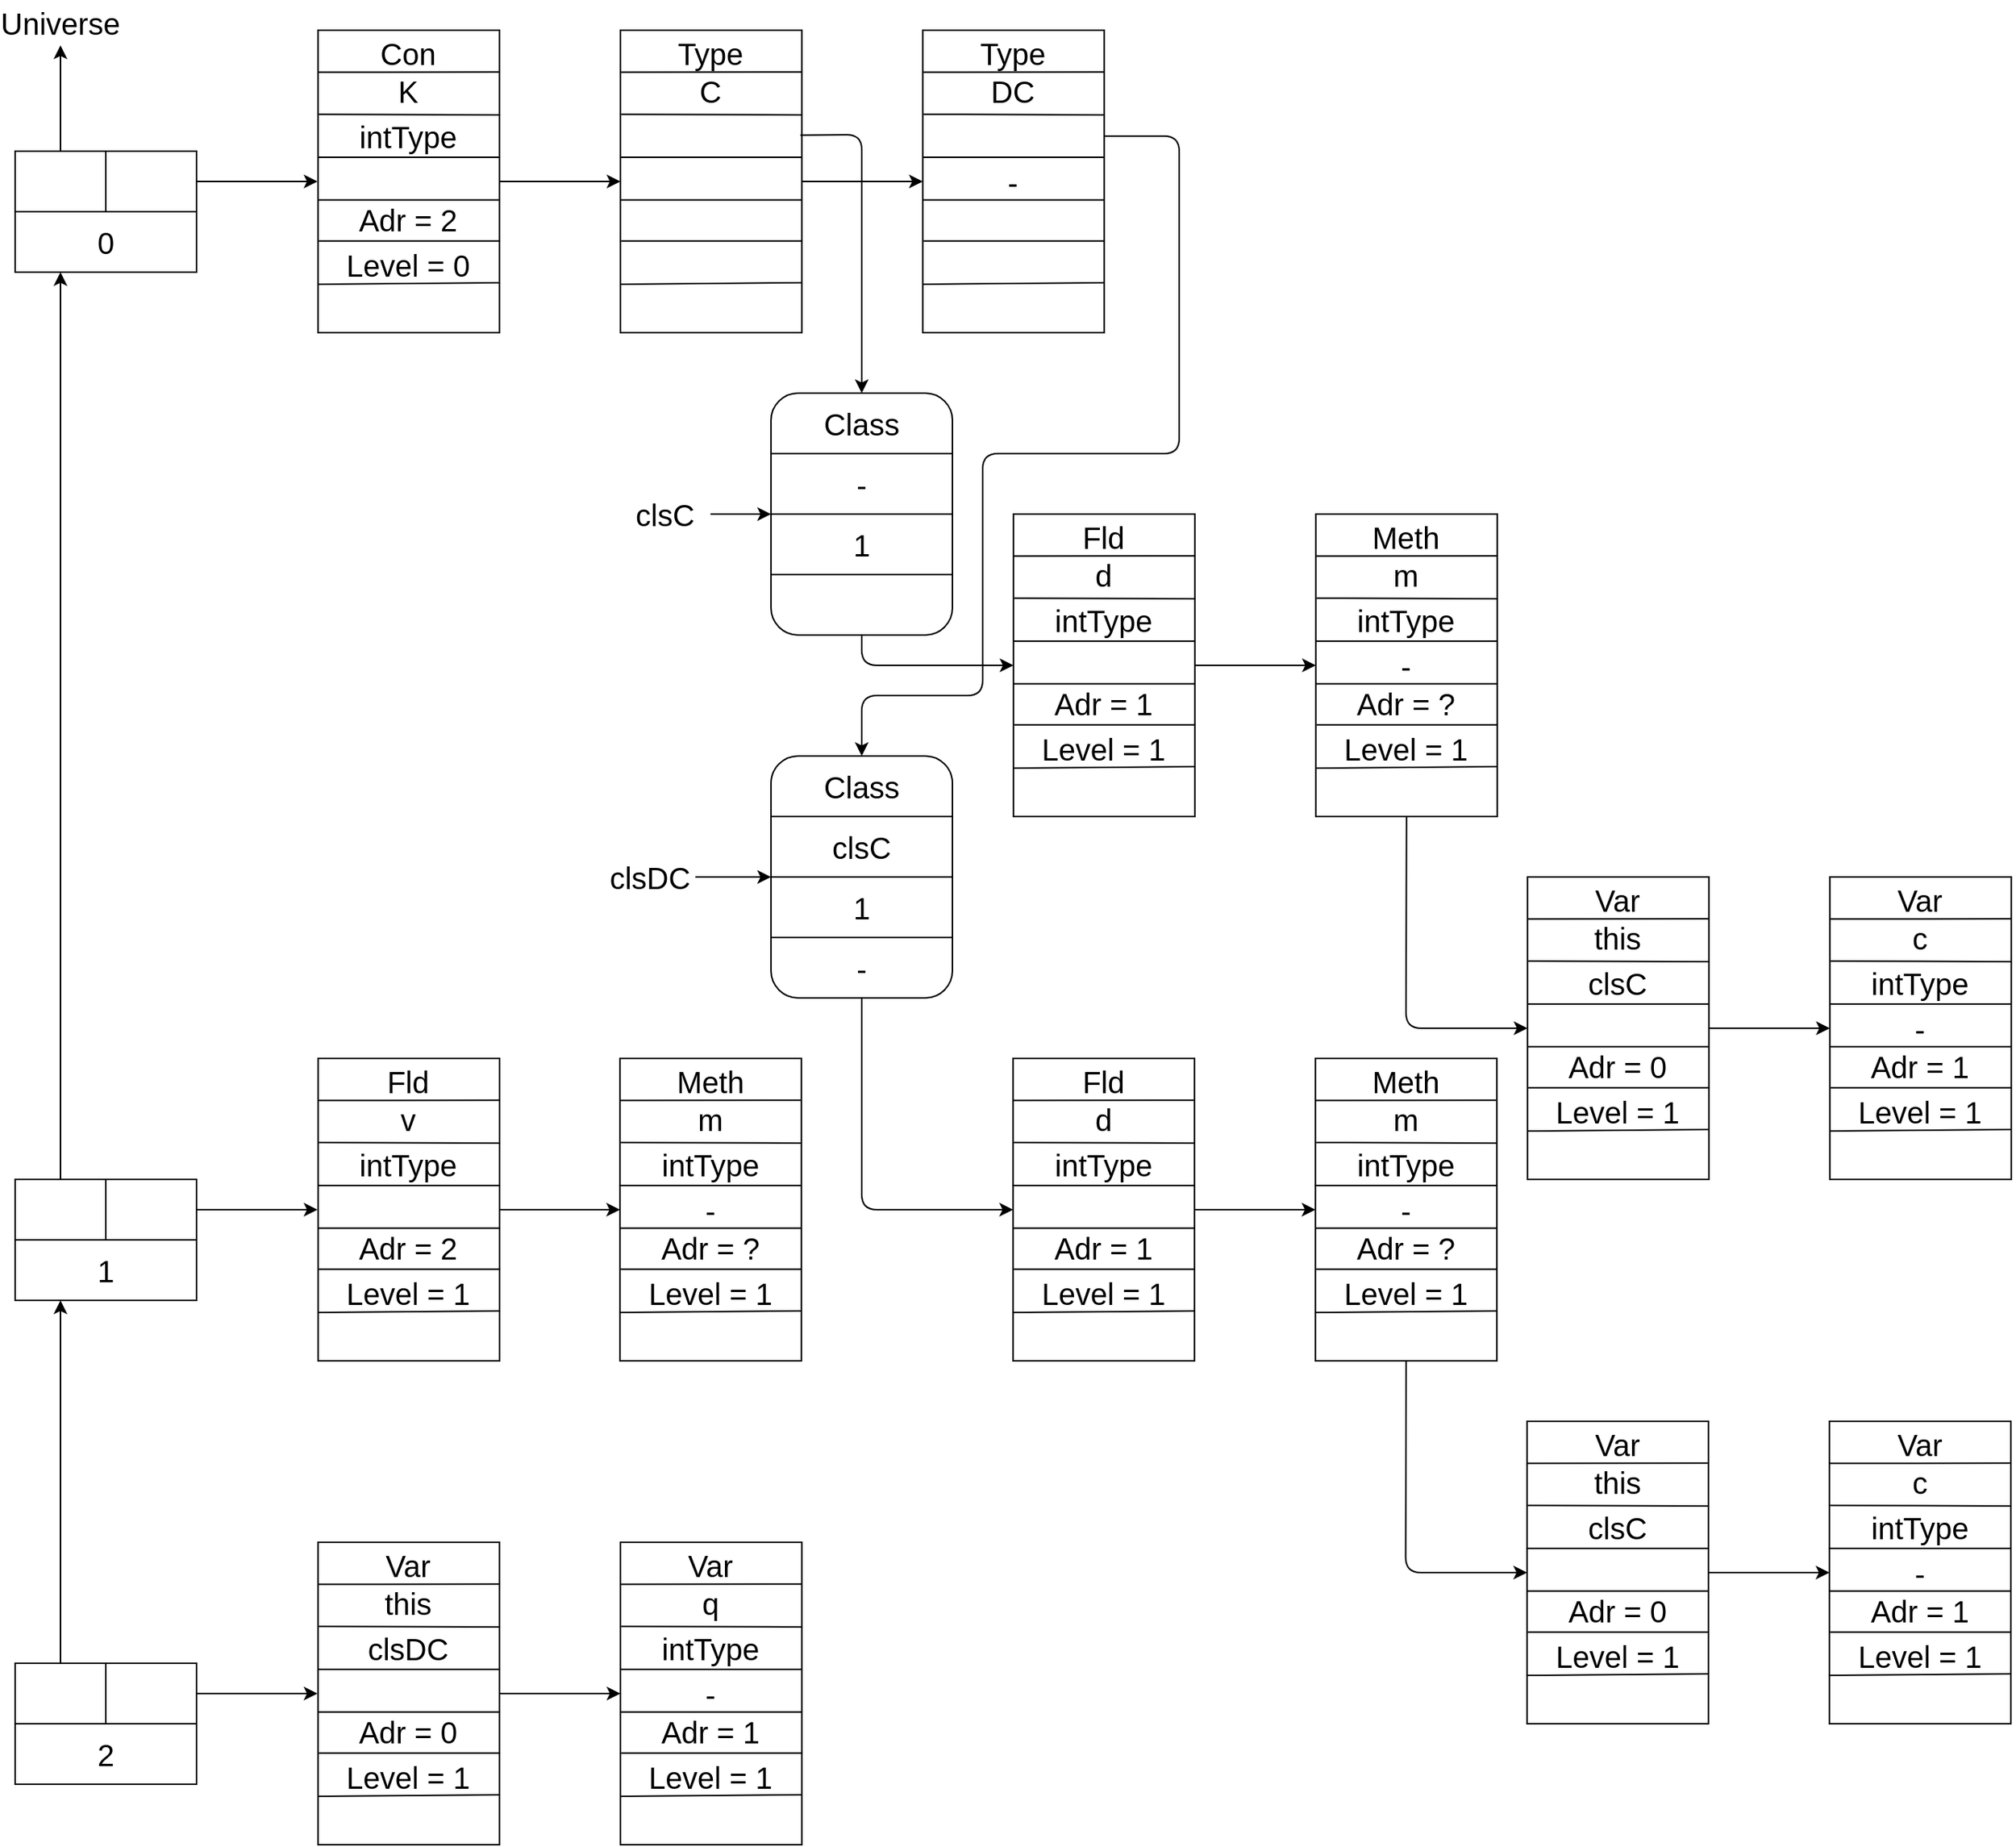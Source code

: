 <mxfile>
    <diagram id="ONVLRv-cXeqXNDz7-j5w" name="Tabela">
        <mxGraphModel dx="1175" dy="987" grid="1" gridSize="10" guides="1" tooltips="1" connect="1" arrows="1" fold="1" page="1" pageScale="1" pageWidth="850" pageHeight="1100" math="0" shadow="0">
            <root>
                <mxCell id="0"/>
                <mxCell id="1" parent="0"/>
                <mxCell id="2" value="" style="rounded=0;whiteSpace=wrap;html=1;" parent="1" vertex="1">
                    <mxGeometry x="80" y="160" width="120" height="80" as="geometry"/>
                </mxCell>
                <mxCell id="3" value="" style="endArrow=none;html=1;exitX=0;exitY=0.5;exitDx=0;exitDy=0;entryX=1;entryY=0.5;entryDx=0;entryDy=0;" parent="1" source="2" target="2" edge="1">
                    <mxGeometry width="50" height="50" relative="1" as="geometry">
                        <mxPoint x="90" y="350" as="sourcePoint"/>
                        <mxPoint x="140" y="300" as="targetPoint"/>
                    </mxGeometry>
                </mxCell>
                <mxCell id="4" value="" style="endArrow=none;html=1;exitX=0.5;exitY=0;exitDx=0;exitDy=0;" parent="1" source="2" edge="1">
                    <mxGeometry width="50" height="50" relative="1" as="geometry">
                        <mxPoint x="180" y="330" as="sourcePoint"/>
                        <mxPoint x="140" y="200" as="targetPoint"/>
                    </mxGeometry>
                </mxCell>
                <mxCell id="5" value="&lt;font style=&quot;font-size: 20px&quot;&gt;0&lt;/font&gt;" style="text;html=1;strokeColor=none;fillColor=none;align=center;verticalAlign=middle;whiteSpace=wrap;rounded=0;" parent="1" vertex="1">
                    <mxGeometry x="80" y="200" width="120" height="40" as="geometry"/>
                </mxCell>
                <mxCell id="6" value="" style="endArrow=classic;html=1;fontSize=20;exitX=0.25;exitY=0;exitDx=0;exitDy=0;" parent="1" source="2" edge="1">
                    <mxGeometry width="50" height="50" relative="1" as="geometry">
                        <mxPoint x="90" y="370" as="sourcePoint"/>
                        <mxPoint x="110" y="90" as="targetPoint"/>
                    </mxGeometry>
                </mxCell>
                <mxCell id="7" value="" style="endArrow=classic;html=1;fontSize=20;" parent="1" edge="1">
                    <mxGeometry width="50" height="50" relative="1" as="geometry">
                        <mxPoint x="200" y="180" as="sourcePoint"/>
                        <mxPoint x="280" y="180" as="targetPoint"/>
                    </mxGeometry>
                </mxCell>
                <mxCell id="8" value="&lt;font style=&quot;font-size: 20px&quot;&gt;Universe&lt;br&gt;&lt;/font&gt;" style="text;html=1;strokeColor=none;fillColor=none;align=center;verticalAlign=middle;whiteSpace=wrap;rounded=0;" parent="1" vertex="1">
                    <mxGeometry x="70" y="60" width="80" height="30" as="geometry"/>
                </mxCell>
                <mxCell id="9" value="" style="rounded=0;whiteSpace=wrap;html=1;fontSize=20;" vertex="1" parent="1">
                    <mxGeometry x="280.36" y="80" width="120" height="200" as="geometry"/>
                </mxCell>
                <mxCell id="10" value="" style="endArrow=none;html=1;fontSize=20;exitX=0.002;exitY=0.139;exitDx=0;exitDy=0;exitPerimeter=0;entryX=0.997;entryY=0.138;entryDx=0;entryDy=0;entryPerimeter=0;" edge="1" source="9" target="9" parent="1">
                    <mxGeometry width="50" height="50" relative="1" as="geometry">
                        <mxPoint x="410.36" y="150" as="sourcePoint"/>
                        <mxPoint x="460.36" y="100" as="targetPoint"/>
                    </mxGeometry>
                </mxCell>
                <mxCell id="11" value="" style="endArrow=none;html=1;fontSize=20;exitX=0.004;exitY=0.278;exitDx=0;exitDy=0;exitPerimeter=0;entryX=1.002;entryY=0.28;entryDx=0;entryDy=0;entryPerimeter=0;" edge="1" source="9" target="9" parent="1">
                    <mxGeometry width="50" height="50" relative="1" as="geometry">
                        <mxPoint x="230.36" y="170" as="sourcePoint"/>
                        <mxPoint x="280.36" y="120" as="targetPoint"/>
                    </mxGeometry>
                </mxCell>
                <mxCell id="12" value="" style="endArrow=none;html=1;fontSize=20;entryX=0.999;entryY=0.42;entryDx=0;entryDy=0;entryPerimeter=0;exitX=-0.003;exitY=0.42;exitDx=0;exitDy=0;exitPerimeter=0;" edge="1" source="9" target="9" parent="1">
                    <mxGeometry width="50" height="50" relative="1" as="geometry">
                        <mxPoint x="230.36" y="200" as="sourcePoint"/>
                        <mxPoint x="280.36" y="150" as="targetPoint"/>
                    </mxGeometry>
                </mxCell>
                <mxCell id="13" value="" style="endArrow=none;html=1;fontSize=20;exitX=0;exitY=0.561;exitDx=0;exitDy=0;exitPerimeter=0;entryX=0.999;entryY=0.561;entryDx=0;entryDy=0;entryPerimeter=0;" edge="1" source="9" target="9" parent="1">
                    <mxGeometry width="50" height="50" relative="1" as="geometry">
                        <mxPoint x="420.36" y="230" as="sourcePoint"/>
                        <mxPoint x="430.36" y="237" as="targetPoint"/>
                    </mxGeometry>
                </mxCell>
                <mxCell id="14" value="" style="endArrow=none;html=1;fontSize=20;exitX=0.004;exitY=0.697;exitDx=0;exitDy=0;exitPerimeter=0;entryX=1.002;entryY=0.697;entryDx=0;entryDy=0;entryPerimeter=0;" edge="1" source="9" target="9" parent="1">
                    <mxGeometry width="50" height="50" relative="1" as="geometry">
                        <mxPoint x="410.36" y="290" as="sourcePoint"/>
                        <mxPoint x="460.36" y="240" as="targetPoint"/>
                    </mxGeometry>
                </mxCell>
                <mxCell id="15" value="" style="endArrow=none;html=1;fontSize=20;exitX=-0.002;exitY=0.84;exitDx=0;exitDy=0;exitPerimeter=0;entryX=1.001;entryY=0.835;entryDx=0;entryDy=0;entryPerimeter=0;" edge="1" source="9" target="9" parent="1">
                    <mxGeometry width="50" height="50" relative="1" as="geometry">
                        <mxPoint x="440.36" y="330" as="sourcePoint"/>
                        <mxPoint x="490.36" y="280" as="targetPoint"/>
                    </mxGeometry>
                </mxCell>
                <mxCell id="16" value="Con" style="text;html=1;strokeColor=none;fillColor=none;align=center;verticalAlign=middle;whiteSpace=wrap;rounded=0;fontSize=20;" vertex="1" parent="1">
                    <mxGeometry x="280.36" y="80" width="120" height="30" as="geometry"/>
                </mxCell>
                <mxCell id="17" value="K" style="text;html=1;strokeColor=none;fillColor=none;align=center;verticalAlign=middle;whiteSpace=wrap;rounded=0;fontSize=20;" vertex="1" parent="1">
                    <mxGeometry x="280.36" y="110" width="120" height="20" as="geometry"/>
                </mxCell>
                <mxCell id="18" value="intType" style="text;html=1;strokeColor=none;fillColor=none;align=center;verticalAlign=middle;whiteSpace=wrap;rounded=0;fontSize=20;" vertex="1" parent="1">
                    <mxGeometry x="280.36" y="140" width="120" height="20" as="geometry"/>
                </mxCell>
                <mxCell id="37" style="edgeStyle=none;html=1;entryX=0;entryY=0.5;entryDx=0;entryDy=0;fontSize=20;" edge="1" parent="1" target="23">
                    <mxGeometry relative="1" as="geometry">
                        <mxPoint x="400.36" y="180" as="sourcePoint"/>
                    </mxGeometry>
                </mxCell>
                <mxCell id="20" value="Adr = 2" style="text;html=1;strokeColor=none;fillColor=none;align=center;verticalAlign=middle;whiteSpace=wrap;rounded=0;fontSize=20;" vertex="1" parent="1">
                    <mxGeometry x="280.36" y="190" width="120" height="30" as="geometry"/>
                </mxCell>
                <mxCell id="21" value="Level = 0" style="text;html=1;strokeColor=none;fillColor=none;align=center;verticalAlign=middle;whiteSpace=wrap;rounded=0;fontSize=20;" vertex="1" parent="1">
                    <mxGeometry x="280.36" y="220" width="120" height="30" as="geometry"/>
                </mxCell>
                <mxCell id="92" style="edgeStyle=none;html=1;exitX=1;exitY=0.5;exitDx=0;exitDy=0;entryX=0;entryY=0.5;entryDx=0;entryDy=0;fontSize=20;" edge="1" parent="1" source="23" target="88">
                    <mxGeometry relative="1" as="geometry"/>
                </mxCell>
                <mxCell id="23" value="" style="rounded=0;whiteSpace=wrap;html=1;fontSize=20;" vertex="1" parent="1">
                    <mxGeometry x="480.36" y="80" width="120" height="200" as="geometry"/>
                </mxCell>
                <mxCell id="24" value="" style="endArrow=none;html=1;fontSize=20;exitX=0.002;exitY=0.139;exitDx=0;exitDy=0;exitPerimeter=0;entryX=0.997;entryY=0.138;entryDx=0;entryDy=0;entryPerimeter=0;" edge="1" source="23" target="23" parent="1">
                    <mxGeometry width="50" height="50" relative="1" as="geometry">
                        <mxPoint x="610.36" y="150" as="sourcePoint"/>
                        <mxPoint x="660.36" y="100" as="targetPoint"/>
                    </mxGeometry>
                </mxCell>
                <mxCell id="25" value="" style="endArrow=none;html=1;fontSize=20;exitX=0.004;exitY=0.278;exitDx=0;exitDy=0;exitPerimeter=0;entryX=1.002;entryY=0.28;entryDx=0;entryDy=0;entryPerimeter=0;" edge="1" source="23" target="23" parent="1">
                    <mxGeometry width="50" height="50" relative="1" as="geometry">
                        <mxPoint x="430.36" y="170" as="sourcePoint"/>
                        <mxPoint x="480.36" y="120" as="targetPoint"/>
                    </mxGeometry>
                </mxCell>
                <mxCell id="26" value="" style="endArrow=none;html=1;fontSize=20;entryX=0.999;entryY=0.42;entryDx=0;entryDy=0;entryPerimeter=0;exitX=-0.003;exitY=0.42;exitDx=0;exitDy=0;exitPerimeter=0;" edge="1" source="23" target="23" parent="1">
                    <mxGeometry width="50" height="50" relative="1" as="geometry">
                        <mxPoint x="430.36" y="200" as="sourcePoint"/>
                        <mxPoint x="480.36" y="150" as="targetPoint"/>
                    </mxGeometry>
                </mxCell>
                <mxCell id="27" value="" style="endArrow=none;html=1;fontSize=20;exitX=0;exitY=0.561;exitDx=0;exitDy=0;exitPerimeter=0;entryX=0.999;entryY=0.561;entryDx=0;entryDy=0;entryPerimeter=0;" edge="1" source="23" target="23" parent="1">
                    <mxGeometry width="50" height="50" relative="1" as="geometry">
                        <mxPoint x="620.36" y="230" as="sourcePoint"/>
                        <mxPoint x="630.36" y="237" as="targetPoint"/>
                    </mxGeometry>
                </mxCell>
                <mxCell id="28" value="" style="endArrow=none;html=1;fontSize=20;exitX=0.004;exitY=0.697;exitDx=0;exitDy=0;exitPerimeter=0;entryX=1.002;entryY=0.697;entryDx=0;entryDy=0;entryPerimeter=0;" edge="1" source="23" target="23" parent="1">
                    <mxGeometry width="50" height="50" relative="1" as="geometry">
                        <mxPoint x="610.36" y="290" as="sourcePoint"/>
                        <mxPoint x="660.36" y="240" as="targetPoint"/>
                    </mxGeometry>
                </mxCell>
                <mxCell id="29" value="" style="endArrow=none;html=1;fontSize=20;exitX=-0.002;exitY=0.84;exitDx=0;exitDy=0;exitPerimeter=0;entryX=1.001;entryY=0.835;entryDx=0;entryDy=0;entryPerimeter=0;" edge="1" source="23" target="23" parent="1">
                    <mxGeometry width="50" height="50" relative="1" as="geometry">
                        <mxPoint x="640.36" y="330" as="sourcePoint"/>
                        <mxPoint x="690.36" y="280" as="targetPoint"/>
                    </mxGeometry>
                </mxCell>
                <mxCell id="30" value="Type" style="text;html=1;strokeColor=none;fillColor=none;align=center;verticalAlign=middle;whiteSpace=wrap;rounded=0;fontSize=20;" vertex="1" parent="1">
                    <mxGeometry x="480.36" y="80" width="120" height="30" as="geometry"/>
                </mxCell>
                <mxCell id="31" value="C" style="text;html=1;strokeColor=none;fillColor=none;align=center;verticalAlign=middle;whiteSpace=wrap;rounded=0;fontSize=20;" vertex="1" parent="1">
                    <mxGeometry x="480.36" y="110" width="120" height="20" as="geometry"/>
                </mxCell>
                <mxCell id="38" value="" style="rounded=1;whiteSpace=wrap;html=1;fontSize=20;" vertex="1" parent="1">
                    <mxGeometry x="580" y="320" width="120" height="160" as="geometry"/>
                </mxCell>
                <mxCell id="39" value="" style="endArrow=none;html=1;fontSize=20;exitX=0;exitY=0.25;exitDx=0;exitDy=0;entryX=1;entryY=0.25;entryDx=0;entryDy=0;" edge="1" source="38" target="38" parent="1">
                    <mxGeometry width="50" height="50" relative="1" as="geometry">
                        <mxPoint x="600" y="310" as="sourcePoint"/>
                        <mxPoint x="650" y="260" as="targetPoint"/>
                    </mxGeometry>
                </mxCell>
                <mxCell id="40" value="" style="endArrow=none;html=1;fontSize=20;exitX=0;exitY=0.5;exitDx=0;exitDy=0;entryX=1;entryY=0.5;entryDx=0;entryDy=0;" edge="1" source="38" target="38" parent="1">
                    <mxGeometry width="50" height="50" relative="1" as="geometry">
                        <mxPoint x="550" y="330" as="sourcePoint"/>
                        <mxPoint x="600" y="280" as="targetPoint"/>
                    </mxGeometry>
                </mxCell>
                <mxCell id="41" value="" style="endArrow=none;html=1;fontSize=20;exitX=0;exitY=0.75;exitDx=0;exitDy=0;entryX=1;entryY=0.75;entryDx=0;entryDy=0;" edge="1" source="38" target="38" parent="1">
                    <mxGeometry width="50" height="50" relative="1" as="geometry">
                        <mxPoint x="580" y="290" as="sourcePoint"/>
                        <mxPoint x="630" y="240" as="targetPoint"/>
                    </mxGeometry>
                </mxCell>
                <mxCell id="42" value="Class" style="text;html=1;strokeColor=none;fillColor=none;align=center;verticalAlign=middle;whiteSpace=wrap;rounded=0;fontSize=20;" vertex="1" parent="1">
                    <mxGeometry x="580" y="320" width="120" height="40" as="geometry"/>
                </mxCell>
                <mxCell id="43" value="-" style="text;html=1;strokeColor=none;fillColor=none;align=center;verticalAlign=middle;whiteSpace=wrap;rounded=0;fontSize=20;" vertex="1" parent="1">
                    <mxGeometry x="580" y="360" width="120" height="40" as="geometry"/>
                </mxCell>
                <mxCell id="44" value="1" style="text;html=1;strokeColor=none;fillColor=none;align=center;verticalAlign=middle;whiteSpace=wrap;rounded=0;fontSize=20;" vertex="1" parent="1">
                    <mxGeometry x="580" y="400" width="120" height="40" as="geometry"/>
                </mxCell>
                <mxCell id="60" style="edgeStyle=none;html=1;exitX=0.5;exitY=1;exitDx=0;exitDy=0;entryX=0;entryY=0.5;entryDx=0;entryDy=0;fontSize=20;" edge="1" parent="1">
                    <mxGeometry relative="1" as="geometry">
                        <mxPoint x="740.36" y="500" as="targetPoint"/>
                        <Array as="points">
                            <mxPoint x="640" y="500"/>
                        </Array>
                        <mxPoint x="640" y="480" as="sourcePoint"/>
                    </mxGeometry>
                </mxCell>
                <mxCell id="76" style="edgeStyle=none;html=1;exitX=1;exitY=0.5;exitDx=0;exitDy=0;entryX=0;entryY=0.5;entryDx=0;entryDy=0;fontSize=20;" edge="1" parent="1" source="46" target="71">
                    <mxGeometry relative="1" as="geometry"/>
                </mxCell>
                <mxCell id="46" value="" style="rounded=0;whiteSpace=wrap;html=1;fontSize=20;" vertex="1" parent="1">
                    <mxGeometry x="740.36" y="400" width="120" height="200" as="geometry"/>
                </mxCell>
                <mxCell id="47" value="" style="endArrow=none;html=1;fontSize=20;exitX=0.002;exitY=0.139;exitDx=0;exitDy=0;exitPerimeter=0;entryX=0.997;entryY=0.138;entryDx=0;entryDy=0;entryPerimeter=0;" edge="1" source="46" target="46" parent="1">
                    <mxGeometry width="50" height="50" relative="1" as="geometry">
                        <mxPoint x="870.36" y="470" as="sourcePoint"/>
                        <mxPoint x="920.36" y="420" as="targetPoint"/>
                    </mxGeometry>
                </mxCell>
                <mxCell id="48" value="" style="endArrow=none;html=1;fontSize=20;exitX=0.004;exitY=0.278;exitDx=0;exitDy=0;exitPerimeter=0;entryX=1.002;entryY=0.28;entryDx=0;entryDy=0;entryPerimeter=0;" edge="1" source="46" target="46" parent="1">
                    <mxGeometry width="50" height="50" relative="1" as="geometry">
                        <mxPoint x="690.36" y="490" as="sourcePoint"/>
                        <mxPoint x="740.36" y="440" as="targetPoint"/>
                    </mxGeometry>
                </mxCell>
                <mxCell id="49" value="" style="endArrow=none;html=1;fontSize=20;entryX=0.999;entryY=0.42;entryDx=0;entryDy=0;entryPerimeter=0;exitX=-0.003;exitY=0.42;exitDx=0;exitDy=0;exitPerimeter=0;" edge="1" source="46" target="46" parent="1">
                    <mxGeometry width="50" height="50" relative="1" as="geometry">
                        <mxPoint x="690.36" y="520" as="sourcePoint"/>
                        <mxPoint x="740.36" y="470" as="targetPoint"/>
                    </mxGeometry>
                </mxCell>
                <mxCell id="50" value="" style="endArrow=none;html=1;fontSize=20;exitX=0;exitY=0.561;exitDx=0;exitDy=0;exitPerimeter=0;entryX=0.999;entryY=0.561;entryDx=0;entryDy=0;entryPerimeter=0;" edge="1" source="46" target="46" parent="1">
                    <mxGeometry width="50" height="50" relative="1" as="geometry">
                        <mxPoint x="880.36" y="550" as="sourcePoint"/>
                        <mxPoint x="890.36" y="557" as="targetPoint"/>
                    </mxGeometry>
                </mxCell>
                <mxCell id="51" value="" style="endArrow=none;html=1;fontSize=20;exitX=0.004;exitY=0.697;exitDx=0;exitDy=0;exitPerimeter=0;entryX=1.002;entryY=0.697;entryDx=0;entryDy=0;entryPerimeter=0;" edge="1" source="46" target="46" parent="1">
                    <mxGeometry width="50" height="50" relative="1" as="geometry">
                        <mxPoint x="870.36" y="610" as="sourcePoint"/>
                        <mxPoint x="920.36" y="560" as="targetPoint"/>
                    </mxGeometry>
                </mxCell>
                <mxCell id="52" value="" style="endArrow=none;html=1;fontSize=20;exitX=-0.002;exitY=0.84;exitDx=0;exitDy=0;exitPerimeter=0;entryX=1.001;entryY=0.835;entryDx=0;entryDy=0;entryPerimeter=0;" edge="1" source="46" target="46" parent="1">
                    <mxGeometry width="50" height="50" relative="1" as="geometry">
                        <mxPoint x="900.36" y="650" as="sourcePoint"/>
                        <mxPoint x="950.36" y="600" as="targetPoint"/>
                    </mxGeometry>
                </mxCell>
                <mxCell id="53" value="Fld" style="text;html=1;strokeColor=none;fillColor=none;align=center;verticalAlign=middle;whiteSpace=wrap;rounded=0;fontSize=20;" vertex="1" parent="1">
                    <mxGeometry x="740.36" y="400" width="120" height="30" as="geometry"/>
                </mxCell>
                <mxCell id="54" value="d" style="text;html=1;strokeColor=none;fillColor=none;align=center;verticalAlign=middle;whiteSpace=wrap;rounded=0;fontSize=20;" vertex="1" parent="1">
                    <mxGeometry x="740.36" y="430" width="120" height="20" as="geometry"/>
                </mxCell>
                <mxCell id="55" value="intType" style="text;html=1;strokeColor=none;fillColor=none;align=center;verticalAlign=middle;whiteSpace=wrap;rounded=0;fontSize=20;" vertex="1" parent="1">
                    <mxGeometry x="740.36" y="460" width="120" height="20" as="geometry"/>
                </mxCell>
                <mxCell id="57" value="Adr = 1" style="text;html=1;strokeColor=none;fillColor=none;align=center;verticalAlign=middle;whiteSpace=wrap;rounded=0;fontSize=20;" vertex="1" parent="1">
                    <mxGeometry x="740.36" y="510" width="120" height="30" as="geometry"/>
                </mxCell>
                <mxCell id="58" value="Level = 1" style="text;html=1;strokeColor=none;fillColor=none;align=center;verticalAlign=middle;whiteSpace=wrap;rounded=0;fontSize=20;" vertex="1" parent="1">
                    <mxGeometry x="740.36" y="540" width="120" height="30" as="geometry"/>
                </mxCell>
                <mxCell id="61" value="" style="rounded=0;whiteSpace=wrap;html=1;fontSize=20;" vertex="1" parent="1">
                    <mxGeometry x="940.36" y="400" width="120" height="200" as="geometry"/>
                </mxCell>
                <mxCell id="62" value="" style="endArrow=none;html=1;fontSize=20;exitX=0.002;exitY=0.139;exitDx=0;exitDy=0;exitPerimeter=0;entryX=0.997;entryY=0.138;entryDx=0;entryDy=0;entryPerimeter=0;" edge="1" source="61" target="61" parent="1">
                    <mxGeometry width="50" height="50" relative="1" as="geometry">
                        <mxPoint x="1070.36" y="470" as="sourcePoint"/>
                        <mxPoint x="1120.36" y="420" as="targetPoint"/>
                    </mxGeometry>
                </mxCell>
                <mxCell id="63" value="" style="endArrow=none;html=1;fontSize=20;exitX=0.004;exitY=0.278;exitDx=0;exitDy=0;exitPerimeter=0;entryX=1.002;entryY=0.28;entryDx=0;entryDy=0;entryPerimeter=0;" edge="1" source="61" target="61" parent="1">
                    <mxGeometry width="50" height="50" relative="1" as="geometry">
                        <mxPoint x="890.36" y="490" as="sourcePoint"/>
                        <mxPoint x="940.36" y="440" as="targetPoint"/>
                    </mxGeometry>
                </mxCell>
                <mxCell id="64" value="" style="endArrow=none;html=1;fontSize=20;entryX=0.999;entryY=0.42;entryDx=0;entryDy=0;entryPerimeter=0;exitX=-0.003;exitY=0.42;exitDx=0;exitDy=0;exitPerimeter=0;" edge="1" source="61" target="61" parent="1">
                    <mxGeometry width="50" height="50" relative="1" as="geometry">
                        <mxPoint x="890.36" y="520" as="sourcePoint"/>
                        <mxPoint x="940.36" y="470" as="targetPoint"/>
                    </mxGeometry>
                </mxCell>
                <mxCell id="65" value="" style="endArrow=none;html=1;fontSize=20;exitX=0;exitY=0.561;exitDx=0;exitDy=0;exitPerimeter=0;entryX=0.999;entryY=0.561;entryDx=0;entryDy=0;entryPerimeter=0;" edge="1" source="61" target="61" parent="1">
                    <mxGeometry width="50" height="50" relative="1" as="geometry">
                        <mxPoint x="1080.36" y="550" as="sourcePoint"/>
                        <mxPoint x="1090.36" y="557" as="targetPoint"/>
                    </mxGeometry>
                </mxCell>
                <mxCell id="66" value="" style="endArrow=none;html=1;fontSize=20;exitX=0.004;exitY=0.697;exitDx=0;exitDy=0;exitPerimeter=0;entryX=1.002;entryY=0.697;entryDx=0;entryDy=0;entryPerimeter=0;" edge="1" source="61" target="61" parent="1">
                    <mxGeometry width="50" height="50" relative="1" as="geometry">
                        <mxPoint x="1070.36" y="610" as="sourcePoint"/>
                        <mxPoint x="1120.36" y="560" as="targetPoint"/>
                    </mxGeometry>
                </mxCell>
                <mxCell id="67" value="" style="endArrow=none;html=1;fontSize=20;exitX=-0.002;exitY=0.84;exitDx=0;exitDy=0;exitPerimeter=0;entryX=1.001;entryY=0.835;entryDx=0;entryDy=0;entryPerimeter=0;" edge="1" source="61" target="61" parent="1">
                    <mxGeometry width="50" height="50" relative="1" as="geometry">
                        <mxPoint x="1100.36" y="650" as="sourcePoint"/>
                        <mxPoint x="1150.36" y="600" as="targetPoint"/>
                    </mxGeometry>
                </mxCell>
                <mxCell id="68" value="Meth" style="text;html=1;strokeColor=none;fillColor=none;align=center;verticalAlign=middle;whiteSpace=wrap;rounded=0;fontSize=20;" vertex="1" parent="1">
                    <mxGeometry x="940.36" y="400" width="120" height="30" as="geometry"/>
                </mxCell>
                <mxCell id="69" value="m" style="text;html=1;strokeColor=none;fillColor=none;align=center;verticalAlign=middle;whiteSpace=wrap;rounded=0;fontSize=20;" vertex="1" parent="1">
                    <mxGeometry x="940.36" y="430" width="120" height="20" as="geometry"/>
                </mxCell>
                <mxCell id="70" value="intType" style="text;html=1;strokeColor=none;fillColor=none;align=center;verticalAlign=middle;whiteSpace=wrap;rounded=0;fontSize=20;" vertex="1" parent="1">
                    <mxGeometry x="940.36" y="460" width="120" height="20" as="geometry"/>
                </mxCell>
                <mxCell id="71" value="-" style="text;html=1;strokeColor=none;fillColor=none;align=center;verticalAlign=middle;whiteSpace=wrap;rounded=0;fontSize=20;" vertex="1" parent="1">
                    <mxGeometry x="940.36" y="490" width="120" height="20" as="geometry"/>
                </mxCell>
                <mxCell id="72" value="Adr = ?" style="text;html=1;strokeColor=none;fillColor=none;align=center;verticalAlign=middle;whiteSpace=wrap;rounded=0;fontSize=20;" vertex="1" parent="1">
                    <mxGeometry x="940.36" y="510" width="120" height="30" as="geometry"/>
                </mxCell>
                <mxCell id="73" value="Level = 1" style="text;html=1;strokeColor=none;fillColor=none;align=center;verticalAlign=middle;whiteSpace=wrap;rounded=0;fontSize=20;" vertex="1" parent="1">
                    <mxGeometry x="940.36" y="540" width="120" height="30" as="geometry"/>
                </mxCell>
                <mxCell id="77" value="" style="endArrow=classic;html=1;fontSize=20;exitX=0.992;exitY=0.347;exitDx=0;exitDy=0;exitPerimeter=0;entryX=0.5;entryY=0;entryDx=0;entryDy=0;" edge="1" parent="1" source="23" target="42">
                    <mxGeometry width="50" height="50" relative="1" as="geometry">
                        <mxPoint x="720" y="170" as="sourcePoint"/>
                        <mxPoint x="770" y="120" as="targetPoint"/>
                        <Array as="points">
                            <mxPoint x="640" y="149"/>
                            <mxPoint x="640" y="260"/>
                        </Array>
                    </mxGeometry>
                </mxCell>
                <mxCell id="78" value="" style="rounded=0;whiteSpace=wrap;html=1;fontSize=20;" vertex="1" parent="1">
                    <mxGeometry x="680.36" y="80" width="120" height="200" as="geometry"/>
                </mxCell>
                <mxCell id="79" value="" style="endArrow=none;html=1;fontSize=20;exitX=0.002;exitY=0.139;exitDx=0;exitDy=0;exitPerimeter=0;entryX=0.997;entryY=0.138;entryDx=0;entryDy=0;entryPerimeter=0;" edge="1" source="78" target="78" parent="1">
                    <mxGeometry width="50" height="50" relative="1" as="geometry">
                        <mxPoint x="810.36" y="150" as="sourcePoint"/>
                        <mxPoint x="860.36" y="100" as="targetPoint"/>
                    </mxGeometry>
                </mxCell>
                <mxCell id="80" value="" style="endArrow=none;html=1;fontSize=20;exitX=0.004;exitY=0.278;exitDx=0;exitDy=0;exitPerimeter=0;entryX=1.002;entryY=0.28;entryDx=0;entryDy=0;entryPerimeter=0;" edge="1" source="78" target="78" parent="1">
                    <mxGeometry width="50" height="50" relative="1" as="geometry">
                        <mxPoint x="630.36" y="170" as="sourcePoint"/>
                        <mxPoint x="680.36" y="120" as="targetPoint"/>
                    </mxGeometry>
                </mxCell>
                <mxCell id="81" value="" style="endArrow=none;html=1;fontSize=20;entryX=0.999;entryY=0.42;entryDx=0;entryDy=0;entryPerimeter=0;exitX=-0.003;exitY=0.42;exitDx=0;exitDy=0;exitPerimeter=0;" edge="1" source="78" target="78" parent="1">
                    <mxGeometry width="50" height="50" relative="1" as="geometry">
                        <mxPoint x="630.36" y="200" as="sourcePoint"/>
                        <mxPoint x="680.36" y="150" as="targetPoint"/>
                    </mxGeometry>
                </mxCell>
                <mxCell id="82" value="" style="endArrow=none;html=1;fontSize=20;exitX=0;exitY=0.561;exitDx=0;exitDy=0;exitPerimeter=0;entryX=0.999;entryY=0.561;entryDx=0;entryDy=0;entryPerimeter=0;" edge="1" source="78" target="78" parent="1">
                    <mxGeometry width="50" height="50" relative="1" as="geometry">
                        <mxPoint x="820.36" y="230" as="sourcePoint"/>
                        <mxPoint x="830.36" y="237" as="targetPoint"/>
                    </mxGeometry>
                </mxCell>
                <mxCell id="83" value="" style="endArrow=none;html=1;fontSize=20;exitX=0.004;exitY=0.697;exitDx=0;exitDy=0;exitPerimeter=0;entryX=1.002;entryY=0.697;entryDx=0;entryDy=0;entryPerimeter=0;" edge="1" source="78" target="78" parent="1">
                    <mxGeometry width="50" height="50" relative="1" as="geometry">
                        <mxPoint x="810.36" y="290" as="sourcePoint"/>
                        <mxPoint x="860.36" y="240" as="targetPoint"/>
                    </mxGeometry>
                </mxCell>
                <mxCell id="84" value="" style="endArrow=none;html=1;fontSize=20;exitX=-0.002;exitY=0.84;exitDx=0;exitDy=0;exitPerimeter=0;entryX=1.001;entryY=0.835;entryDx=0;entryDy=0;entryPerimeter=0;" edge="1" source="78" target="78" parent="1">
                    <mxGeometry width="50" height="50" relative="1" as="geometry">
                        <mxPoint x="840.36" y="330" as="sourcePoint"/>
                        <mxPoint x="890.36" y="280" as="targetPoint"/>
                    </mxGeometry>
                </mxCell>
                <mxCell id="85" value="Type" style="text;html=1;strokeColor=none;fillColor=none;align=center;verticalAlign=middle;whiteSpace=wrap;rounded=0;fontSize=20;" vertex="1" parent="1">
                    <mxGeometry x="680.36" y="80" width="120" height="30" as="geometry"/>
                </mxCell>
                <mxCell id="86" value="DC" style="text;html=1;strokeColor=none;fillColor=none;align=center;verticalAlign=middle;whiteSpace=wrap;rounded=0;fontSize=20;" vertex="1" parent="1">
                    <mxGeometry x="680.36" y="110" width="120" height="20" as="geometry"/>
                </mxCell>
                <mxCell id="88" value="-" style="text;html=1;strokeColor=none;fillColor=none;align=center;verticalAlign=middle;whiteSpace=wrap;rounded=0;fontSize=20;" vertex="1" parent="1">
                    <mxGeometry x="680.36" y="170" width="120" height="20" as="geometry"/>
                </mxCell>
                <mxCell id="93" value="" style="rounded=1;whiteSpace=wrap;html=1;fontSize=20;" vertex="1" parent="1">
                    <mxGeometry x="580" y="560" width="120" height="160" as="geometry"/>
                </mxCell>
                <mxCell id="94" value="" style="endArrow=none;html=1;fontSize=20;exitX=0;exitY=0.25;exitDx=0;exitDy=0;entryX=1;entryY=0.25;entryDx=0;entryDy=0;" edge="1" source="93" target="93" parent="1">
                    <mxGeometry width="50" height="50" relative="1" as="geometry">
                        <mxPoint x="600" y="550" as="sourcePoint"/>
                        <mxPoint x="650" y="500" as="targetPoint"/>
                    </mxGeometry>
                </mxCell>
                <mxCell id="95" value="" style="endArrow=none;html=1;fontSize=20;exitX=0;exitY=0.5;exitDx=0;exitDy=0;entryX=1;entryY=0.5;entryDx=0;entryDy=0;" edge="1" source="93" target="93" parent="1">
                    <mxGeometry width="50" height="50" relative="1" as="geometry">
                        <mxPoint x="550" y="570" as="sourcePoint"/>
                        <mxPoint x="600" y="520" as="targetPoint"/>
                    </mxGeometry>
                </mxCell>
                <mxCell id="96" value="" style="endArrow=none;html=1;fontSize=20;exitX=0;exitY=0.75;exitDx=0;exitDy=0;entryX=1;entryY=0.75;entryDx=0;entryDy=0;" edge="1" source="93" target="93" parent="1">
                    <mxGeometry width="50" height="50" relative="1" as="geometry">
                        <mxPoint x="580" y="530" as="sourcePoint"/>
                        <mxPoint x="630" y="480" as="targetPoint"/>
                    </mxGeometry>
                </mxCell>
                <mxCell id="97" value="Class" style="text;html=1;strokeColor=none;fillColor=none;align=center;verticalAlign=middle;whiteSpace=wrap;rounded=0;fontSize=20;" vertex="1" parent="1">
                    <mxGeometry x="580" y="560" width="120" height="40" as="geometry"/>
                </mxCell>
                <mxCell id="98" value="clsC" style="text;html=1;strokeColor=none;fillColor=none;align=center;verticalAlign=middle;whiteSpace=wrap;rounded=0;fontSize=20;" vertex="1" parent="1">
                    <mxGeometry x="580" y="600" width="120" height="40" as="geometry"/>
                </mxCell>
                <mxCell id="99" value="1" style="text;html=1;strokeColor=none;fillColor=none;align=center;verticalAlign=middle;whiteSpace=wrap;rounded=0;fontSize=20;" vertex="1" parent="1">
                    <mxGeometry x="580" y="640" width="120" height="40" as="geometry"/>
                </mxCell>
                <mxCell id="197" style="edgeStyle=none;html=1;exitX=0.5;exitY=1;exitDx=0;exitDy=0;entryX=0;entryY=0.5;entryDx=0;entryDy=0;fontSize=20;" edge="1" parent="1" source="100" target="145">
                    <mxGeometry relative="1" as="geometry">
                        <Array as="points">
                            <mxPoint x="640" y="860"/>
                        </Array>
                    </mxGeometry>
                </mxCell>
                <mxCell id="100" value="-" style="text;html=1;strokeColor=none;fillColor=none;align=center;verticalAlign=middle;whiteSpace=wrap;rounded=0;fontSize=20;" vertex="1" parent="1">
                    <mxGeometry x="580" y="680" width="120" height="40" as="geometry"/>
                </mxCell>
                <mxCell id="101" value="clsC" style="text;html=1;strokeColor=none;fillColor=none;align=center;verticalAlign=middle;whiteSpace=wrap;rounded=0;fontSize=20;" vertex="1" parent="1">
                    <mxGeometry x="480" y="385" width="60" height="30" as="geometry"/>
                </mxCell>
                <mxCell id="102" value="" style="endArrow=classic;html=1;fontSize=20;exitX=1;exitY=0.5;exitDx=0;exitDy=0;entryX=0;entryY=0;entryDx=0;entryDy=0;" edge="1" parent="1" source="101" target="44">
                    <mxGeometry width="50" height="50" relative="1" as="geometry">
                        <mxPoint x="490" y="500" as="sourcePoint"/>
                        <mxPoint x="540" y="450" as="targetPoint"/>
                    </mxGeometry>
                </mxCell>
                <mxCell id="103" value="" style="endArrow=classic;html=1;fontSize=20;exitX=1;exitY=0.5;exitDx=0;exitDy=0;entryX=0.5;entryY=0;entryDx=0;entryDy=0;" edge="1" parent="1" target="97">
                    <mxGeometry width="50" height="50" relative="1" as="geometry">
                        <mxPoint x="800.36" y="150" as="sourcePoint"/>
                        <mxPoint x="950" y="180" as="targetPoint"/>
                        <Array as="points">
                            <mxPoint x="850" y="150"/>
                            <mxPoint x="850" y="360"/>
                            <mxPoint x="720" y="360"/>
                            <mxPoint x="720" y="520"/>
                            <mxPoint x="640" y="520"/>
                        </Array>
                    </mxGeometry>
                </mxCell>
                <mxCell id="106" value="" style="rounded=0;whiteSpace=wrap;html=1;fontSize=20;" vertex="1" parent="1">
                    <mxGeometry x="80" y="840" width="120" height="80" as="geometry"/>
                </mxCell>
                <mxCell id="107" value="" style="endArrow=none;html=1;exitX=0;exitY=0.5;exitDx=0;exitDy=0;entryX=1;entryY=0.5;entryDx=0;entryDy=0;fontSize=20;" edge="1" source="106" target="106" parent="1">
                    <mxGeometry width="50" height="50" relative="1" as="geometry">
                        <mxPoint x="90" y="1030" as="sourcePoint"/>
                        <mxPoint x="140" y="980" as="targetPoint"/>
                    </mxGeometry>
                </mxCell>
                <mxCell id="108" value="" style="endArrow=none;html=1;exitX=0.5;exitY=0;exitDx=0;exitDy=0;fontSize=20;" edge="1" source="106" parent="1">
                    <mxGeometry width="50" height="50" relative="1" as="geometry">
                        <mxPoint x="180" y="1010" as="sourcePoint"/>
                        <mxPoint x="140" y="880" as="targetPoint"/>
                    </mxGeometry>
                </mxCell>
                <mxCell id="109" value="&lt;font style=&quot;font-size: 20px&quot;&gt;1&lt;/font&gt;" style="text;html=1;strokeColor=none;fillColor=none;align=center;verticalAlign=middle;whiteSpace=wrap;rounded=0;fontSize=20;" vertex="1" parent="1">
                    <mxGeometry x="80" y="880" width="120" height="40" as="geometry"/>
                </mxCell>
                <mxCell id="110" value="" style="endArrow=classic;html=1;fontSize=20;exitX=0.25;exitY=0;exitDx=0;exitDy=0;entryX=0.25;entryY=1;entryDx=0;entryDy=0;" edge="1" source="106" parent="1" target="5">
                    <mxGeometry width="50" height="50" relative="1" as="geometry">
                        <mxPoint x="90" y="1050" as="sourcePoint"/>
                        <mxPoint x="110" y="770" as="targetPoint"/>
                    </mxGeometry>
                </mxCell>
                <mxCell id="111" value="" style="endArrow=classic;html=1;fontSize=20;" edge="1" parent="1">
                    <mxGeometry width="50" height="50" relative="1" as="geometry">
                        <mxPoint x="200" y="860" as="sourcePoint"/>
                        <mxPoint x="280" y="860" as="targetPoint"/>
                    </mxGeometry>
                </mxCell>
                <mxCell id="142" style="edgeStyle=none;html=1;exitX=1;exitY=0.5;exitDx=0;exitDy=0;entryX=0;entryY=0.5;entryDx=0;entryDy=0;fontSize=20;" edge="1" parent="1" source="112" target="138">
                    <mxGeometry relative="1" as="geometry"/>
                </mxCell>
                <mxCell id="112" value="" style="rounded=0;whiteSpace=wrap;html=1;fontSize=20;" vertex="1" parent="1">
                    <mxGeometry x="1080.36" y="640" width="120" height="200" as="geometry"/>
                </mxCell>
                <mxCell id="113" value="" style="endArrow=none;html=1;fontSize=20;exitX=0.002;exitY=0.139;exitDx=0;exitDy=0;exitPerimeter=0;entryX=0.997;entryY=0.138;entryDx=0;entryDy=0;entryPerimeter=0;" edge="1" source="112" target="112" parent="1">
                    <mxGeometry width="50" height="50" relative="1" as="geometry">
                        <mxPoint x="1210.36" y="710" as="sourcePoint"/>
                        <mxPoint x="1260.36" y="660" as="targetPoint"/>
                    </mxGeometry>
                </mxCell>
                <mxCell id="114" value="" style="endArrow=none;html=1;fontSize=20;exitX=0.004;exitY=0.278;exitDx=0;exitDy=0;exitPerimeter=0;entryX=1.002;entryY=0.28;entryDx=0;entryDy=0;entryPerimeter=0;" edge="1" source="112" target="112" parent="1">
                    <mxGeometry width="50" height="50" relative="1" as="geometry">
                        <mxPoint x="1030.36" y="730" as="sourcePoint"/>
                        <mxPoint x="1080.36" y="680" as="targetPoint"/>
                    </mxGeometry>
                </mxCell>
                <mxCell id="115" value="" style="endArrow=none;html=1;fontSize=20;entryX=0.999;entryY=0.42;entryDx=0;entryDy=0;entryPerimeter=0;exitX=-0.003;exitY=0.42;exitDx=0;exitDy=0;exitPerimeter=0;" edge="1" source="112" target="112" parent="1">
                    <mxGeometry width="50" height="50" relative="1" as="geometry">
                        <mxPoint x="1030.36" y="760" as="sourcePoint"/>
                        <mxPoint x="1080.36" y="710" as="targetPoint"/>
                    </mxGeometry>
                </mxCell>
                <mxCell id="116" value="" style="endArrow=none;html=1;fontSize=20;exitX=0;exitY=0.561;exitDx=0;exitDy=0;exitPerimeter=0;entryX=0.999;entryY=0.561;entryDx=0;entryDy=0;entryPerimeter=0;" edge="1" source="112" target="112" parent="1">
                    <mxGeometry width="50" height="50" relative="1" as="geometry">
                        <mxPoint x="1220.36" y="790" as="sourcePoint"/>
                        <mxPoint x="1230.36" y="797" as="targetPoint"/>
                    </mxGeometry>
                </mxCell>
                <mxCell id="117" value="" style="endArrow=none;html=1;fontSize=20;exitX=0.004;exitY=0.697;exitDx=0;exitDy=0;exitPerimeter=0;entryX=1.002;entryY=0.697;entryDx=0;entryDy=0;entryPerimeter=0;" edge="1" source="112" target="112" parent="1">
                    <mxGeometry width="50" height="50" relative="1" as="geometry">
                        <mxPoint x="1210.36" y="850" as="sourcePoint"/>
                        <mxPoint x="1260.36" y="800" as="targetPoint"/>
                    </mxGeometry>
                </mxCell>
                <mxCell id="118" value="" style="endArrow=none;html=1;fontSize=20;exitX=-0.002;exitY=0.84;exitDx=0;exitDy=0;exitPerimeter=0;entryX=1.001;entryY=0.835;entryDx=0;entryDy=0;entryPerimeter=0;" edge="1" source="112" target="112" parent="1">
                    <mxGeometry width="50" height="50" relative="1" as="geometry">
                        <mxPoint x="1240.36" y="890" as="sourcePoint"/>
                        <mxPoint x="1290.36" y="840" as="targetPoint"/>
                    </mxGeometry>
                </mxCell>
                <mxCell id="119" value="Var" style="text;html=1;strokeColor=none;fillColor=none;align=center;verticalAlign=middle;whiteSpace=wrap;rounded=0;fontSize=20;" vertex="1" parent="1">
                    <mxGeometry x="1080.36" y="640" width="120" height="30" as="geometry"/>
                </mxCell>
                <mxCell id="120" value="this" style="text;html=1;strokeColor=none;fillColor=none;align=center;verticalAlign=middle;whiteSpace=wrap;rounded=0;fontSize=20;" vertex="1" parent="1">
                    <mxGeometry x="1080.36" y="670" width="120" height="20" as="geometry"/>
                </mxCell>
                <mxCell id="121" value="clsC" style="text;html=1;strokeColor=none;fillColor=none;align=center;verticalAlign=middle;whiteSpace=wrap;rounded=0;fontSize=20;" vertex="1" parent="1">
                    <mxGeometry x="1080.36" y="700" width="120" height="20" as="geometry"/>
                </mxCell>
                <mxCell id="123" value="Adr = 0" style="text;html=1;strokeColor=none;fillColor=none;align=center;verticalAlign=middle;whiteSpace=wrap;rounded=0;fontSize=20;" vertex="1" parent="1">
                    <mxGeometry x="1080.36" y="750" width="120" height="30" as="geometry"/>
                </mxCell>
                <mxCell id="124" value="Level = 1" style="text;html=1;strokeColor=none;fillColor=none;align=center;verticalAlign=middle;whiteSpace=wrap;rounded=0;fontSize=20;" vertex="1" parent="1">
                    <mxGeometry x="1080.36" y="780" width="120" height="30" as="geometry"/>
                </mxCell>
                <mxCell id="127" style="edgeStyle=none;html=1;exitX=1;exitY=0.5;exitDx=0;exitDy=0;entryX=0;entryY=0;entryDx=0;entryDy=0;fontSize=20;" edge="1" parent="1" source="126" target="99">
                    <mxGeometry relative="1" as="geometry"/>
                </mxCell>
                <mxCell id="126" value="clsDC" style="text;html=1;strokeColor=none;fillColor=none;align=center;verticalAlign=middle;whiteSpace=wrap;rounded=0;fontSize=20;" vertex="1" parent="1">
                    <mxGeometry x="470" y="625" width="60" height="30" as="geometry"/>
                </mxCell>
                <mxCell id="128" value="" style="rounded=0;whiteSpace=wrap;html=1;fontSize=20;" vertex="1" parent="1">
                    <mxGeometry x="1280.36" y="640" width="120" height="200" as="geometry"/>
                </mxCell>
                <mxCell id="129" value="" style="endArrow=none;html=1;fontSize=20;exitX=0.002;exitY=0.139;exitDx=0;exitDy=0;exitPerimeter=0;entryX=0.997;entryY=0.138;entryDx=0;entryDy=0;entryPerimeter=0;" edge="1" source="128" target="128" parent="1">
                    <mxGeometry width="50" height="50" relative="1" as="geometry">
                        <mxPoint x="1410.36" y="710" as="sourcePoint"/>
                        <mxPoint x="1460.36" y="660" as="targetPoint"/>
                    </mxGeometry>
                </mxCell>
                <mxCell id="130" value="" style="endArrow=none;html=1;fontSize=20;exitX=0.004;exitY=0.278;exitDx=0;exitDy=0;exitPerimeter=0;entryX=1.002;entryY=0.28;entryDx=0;entryDy=0;entryPerimeter=0;" edge="1" source="128" target="128" parent="1">
                    <mxGeometry width="50" height="50" relative="1" as="geometry">
                        <mxPoint x="1230.36" y="730" as="sourcePoint"/>
                        <mxPoint x="1280.36" y="680" as="targetPoint"/>
                    </mxGeometry>
                </mxCell>
                <mxCell id="131" value="" style="endArrow=none;html=1;fontSize=20;entryX=0.999;entryY=0.42;entryDx=0;entryDy=0;entryPerimeter=0;exitX=-0.003;exitY=0.42;exitDx=0;exitDy=0;exitPerimeter=0;" edge="1" source="128" target="128" parent="1">
                    <mxGeometry width="50" height="50" relative="1" as="geometry">
                        <mxPoint x="1230.36" y="760" as="sourcePoint"/>
                        <mxPoint x="1280.36" y="710" as="targetPoint"/>
                    </mxGeometry>
                </mxCell>
                <mxCell id="132" value="" style="endArrow=none;html=1;fontSize=20;exitX=0;exitY=0.561;exitDx=0;exitDy=0;exitPerimeter=0;entryX=0.999;entryY=0.561;entryDx=0;entryDy=0;entryPerimeter=0;" edge="1" source="128" target="128" parent="1">
                    <mxGeometry width="50" height="50" relative="1" as="geometry">
                        <mxPoint x="1420.36" y="790" as="sourcePoint"/>
                        <mxPoint x="1430.36" y="797" as="targetPoint"/>
                    </mxGeometry>
                </mxCell>
                <mxCell id="133" value="" style="endArrow=none;html=1;fontSize=20;exitX=0.004;exitY=0.697;exitDx=0;exitDy=0;exitPerimeter=0;entryX=1.002;entryY=0.697;entryDx=0;entryDy=0;entryPerimeter=0;" edge="1" source="128" target="128" parent="1">
                    <mxGeometry width="50" height="50" relative="1" as="geometry">
                        <mxPoint x="1410.36" y="850" as="sourcePoint"/>
                        <mxPoint x="1460.36" y="800" as="targetPoint"/>
                    </mxGeometry>
                </mxCell>
                <mxCell id="134" value="" style="endArrow=none;html=1;fontSize=20;exitX=-0.002;exitY=0.84;exitDx=0;exitDy=0;exitPerimeter=0;entryX=1.001;entryY=0.835;entryDx=0;entryDy=0;entryPerimeter=0;" edge="1" source="128" target="128" parent="1">
                    <mxGeometry width="50" height="50" relative="1" as="geometry">
                        <mxPoint x="1440.36" y="890" as="sourcePoint"/>
                        <mxPoint x="1490.36" y="840" as="targetPoint"/>
                    </mxGeometry>
                </mxCell>
                <mxCell id="135" value="Var" style="text;html=1;strokeColor=none;fillColor=none;align=center;verticalAlign=middle;whiteSpace=wrap;rounded=0;fontSize=20;" vertex="1" parent="1">
                    <mxGeometry x="1280.36" y="640" width="120" height="30" as="geometry"/>
                </mxCell>
                <mxCell id="136" value="c" style="text;html=1;strokeColor=none;fillColor=none;align=center;verticalAlign=middle;whiteSpace=wrap;rounded=0;fontSize=20;" vertex="1" parent="1">
                    <mxGeometry x="1280.36" y="670" width="120" height="20" as="geometry"/>
                </mxCell>
                <mxCell id="137" value="intType" style="text;html=1;strokeColor=none;fillColor=none;align=center;verticalAlign=middle;whiteSpace=wrap;rounded=0;fontSize=20;" vertex="1" parent="1">
                    <mxGeometry x="1280.36" y="700" width="120" height="20" as="geometry"/>
                </mxCell>
                <mxCell id="138" value="-" style="text;html=1;strokeColor=none;fillColor=none;align=center;verticalAlign=middle;whiteSpace=wrap;rounded=0;fontSize=20;" vertex="1" parent="1">
                    <mxGeometry x="1280.36" y="730" width="120" height="20" as="geometry"/>
                </mxCell>
                <mxCell id="139" value="Adr = 1" style="text;html=1;strokeColor=none;fillColor=none;align=center;verticalAlign=middle;whiteSpace=wrap;rounded=0;fontSize=20;" vertex="1" parent="1">
                    <mxGeometry x="1280.36" y="750" width="120" height="30" as="geometry"/>
                </mxCell>
                <mxCell id="140" value="Level = 1" style="text;html=1;strokeColor=none;fillColor=none;align=center;verticalAlign=middle;whiteSpace=wrap;rounded=0;fontSize=20;" vertex="1" parent="1">
                    <mxGeometry x="1280.36" y="780" width="120" height="30" as="geometry"/>
                </mxCell>
                <mxCell id="143" value="" style="endArrow=classic;html=1;fontSize=20;exitX=0.5;exitY=1;exitDx=0;exitDy=0;entryX=0;entryY=0.5;entryDx=0;entryDy=0;" edge="1" parent="1" source="61" target="112">
                    <mxGeometry width="50" height="50" relative="1" as="geometry">
                        <mxPoint x="930" y="730" as="sourcePoint"/>
                        <mxPoint x="980" y="680" as="targetPoint"/>
                        <Array as="points">
                            <mxPoint x="1000" y="740"/>
                        </Array>
                    </mxGeometry>
                </mxCell>
                <mxCell id="144" style="edgeStyle=none;html=1;exitX=1;exitY=0.5;exitDx=0;exitDy=0;entryX=0;entryY=0.5;entryDx=0;entryDy=0;fontSize=20;" edge="1" parent="1" source="145" target="167">
                    <mxGeometry relative="1" as="geometry"/>
                </mxCell>
                <mxCell id="145" value="" style="rounded=0;whiteSpace=wrap;html=1;fontSize=20;" vertex="1" parent="1">
                    <mxGeometry x="740.12" y="760" width="120" height="200" as="geometry"/>
                </mxCell>
                <mxCell id="146" value="" style="endArrow=none;html=1;fontSize=20;exitX=0.002;exitY=0.139;exitDx=0;exitDy=0;exitPerimeter=0;entryX=0.997;entryY=0.138;entryDx=0;entryDy=0;entryPerimeter=0;" edge="1" parent="1" source="145" target="145">
                    <mxGeometry width="50" height="50" relative="1" as="geometry">
                        <mxPoint x="870.12" y="830" as="sourcePoint"/>
                        <mxPoint x="920.12" y="780" as="targetPoint"/>
                    </mxGeometry>
                </mxCell>
                <mxCell id="147" value="" style="endArrow=none;html=1;fontSize=20;exitX=0.004;exitY=0.278;exitDx=0;exitDy=0;exitPerimeter=0;entryX=1.002;entryY=0.28;entryDx=0;entryDy=0;entryPerimeter=0;" edge="1" parent="1" source="145" target="145">
                    <mxGeometry width="50" height="50" relative="1" as="geometry">
                        <mxPoint x="690.12" y="850" as="sourcePoint"/>
                        <mxPoint x="740.12" y="800" as="targetPoint"/>
                    </mxGeometry>
                </mxCell>
                <mxCell id="148" value="" style="endArrow=none;html=1;fontSize=20;entryX=0.999;entryY=0.42;entryDx=0;entryDy=0;entryPerimeter=0;exitX=-0.003;exitY=0.42;exitDx=0;exitDy=0;exitPerimeter=0;" edge="1" parent="1" source="145" target="145">
                    <mxGeometry width="50" height="50" relative="1" as="geometry">
                        <mxPoint x="690.12" y="880" as="sourcePoint"/>
                        <mxPoint x="740.12" y="830" as="targetPoint"/>
                    </mxGeometry>
                </mxCell>
                <mxCell id="149" value="" style="endArrow=none;html=1;fontSize=20;exitX=0;exitY=0.561;exitDx=0;exitDy=0;exitPerimeter=0;entryX=0.999;entryY=0.561;entryDx=0;entryDy=0;entryPerimeter=0;" edge="1" parent="1" source="145" target="145">
                    <mxGeometry width="50" height="50" relative="1" as="geometry">
                        <mxPoint x="880.12" y="910" as="sourcePoint"/>
                        <mxPoint x="890.12" y="917" as="targetPoint"/>
                    </mxGeometry>
                </mxCell>
                <mxCell id="150" value="" style="endArrow=none;html=1;fontSize=20;exitX=0.004;exitY=0.697;exitDx=0;exitDy=0;exitPerimeter=0;entryX=1.002;entryY=0.697;entryDx=0;entryDy=0;entryPerimeter=0;" edge="1" parent="1" source="145" target="145">
                    <mxGeometry width="50" height="50" relative="1" as="geometry">
                        <mxPoint x="870.12" y="970" as="sourcePoint"/>
                        <mxPoint x="920.12" y="920" as="targetPoint"/>
                    </mxGeometry>
                </mxCell>
                <mxCell id="151" value="" style="endArrow=none;html=1;fontSize=20;exitX=-0.002;exitY=0.84;exitDx=0;exitDy=0;exitPerimeter=0;entryX=1.001;entryY=0.835;entryDx=0;entryDy=0;entryPerimeter=0;" edge="1" parent="1" source="145" target="145">
                    <mxGeometry width="50" height="50" relative="1" as="geometry">
                        <mxPoint x="900.12" y="1010" as="sourcePoint"/>
                        <mxPoint x="950.12" y="960" as="targetPoint"/>
                    </mxGeometry>
                </mxCell>
                <mxCell id="152" value="Fld" style="text;html=1;strokeColor=none;fillColor=none;align=center;verticalAlign=middle;whiteSpace=wrap;rounded=0;fontSize=20;" vertex="1" parent="1">
                    <mxGeometry x="740.12" y="760" width="120" height="30" as="geometry"/>
                </mxCell>
                <mxCell id="153" value="d" style="text;html=1;strokeColor=none;fillColor=none;align=center;verticalAlign=middle;whiteSpace=wrap;rounded=0;fontSize=20;" vertex="1" parent="1">
                    <mxGeometry x="740.12" y="790" width="120" height="20" as="geometry"/>
                </mxCell>
                <mxCell id="154" value="intType" style="text;html=1;strokeColor=none;fillColor=none;align=center;verticalAlign=middle;whiteSpace=wrap;rounded=0;fontSize=20;" vertex="1" parent="1">
                    <mxGeometry x="740.12" y="820" width="120" height="20" as="geometry"/>
                </mxCell>
                <mxCell id="155" value="Adr = 1" style="text;html=1;strokeColor=none;fillColor=none;align=center;verticalAlign=middle;whiteSpace=wrap;rounded=0;fontSize=20;" vertex="1" parent="1">
                    <mxGeometry x="740.12" y="870" width="120" height="30" as="geometry"/>
                </mxCell>
                <mxCell id="156" value="Level = 1" style="text;html=1;strokeColor=none;fillColor=none;align=center;verticalAlign=middle;whiteSpace=wrap;rounded=0;fontSize=20;" vertex="1" parent="1">
                    <mxGeometry x="740.12" y="900" width="120" height="30" as="geometry"/>
                </mxCell>
                <mxCell id="157" value="" style="rounded=0;whiteSpace=wrap;html=1;fontSize=20;" vertex="1" parent="1">
                    <mxGeometry x="940.12" y="760" width="120" height="200" as="geometry"/>
                </mxCell>
                <mxCell id="158" value="" style="endArrow=none;html=1;fontSize=20;exitX=0.002;exitY=0.139;exitDx=0;exitDy=0;exitPerimeter=0;entryX=0.997;entryY=0.138;entryDx=0;entryDy=0;entryPerimeter=0;" edge="1" parent="1" source="157" target="157">
                    <mxGeometry width="50" height="50" relative="1" as="geometry">
                        <mxPoint x="1070.12" y="830" as="sourcePoint"/>
                        <mxPoint x="1120.12" y="780" as="targetPoint"/>
                    </mxGeometry>
                </mxCell>
                <mxCell id="159" value="" style="endArrow=none;html=1;fontSize=20;exitX=0.004;exitY=0.278;exitDx=0;exitDy=0;exitPerimeter=0;entryX=1.002;entryY=0.28;entryDx=0;entryDy=0;entryPerimeter=0;" edge="1" parent="1" source="157" target="157">
                    <mxGeometry width="50" height="50" relative="1" as="geometry">
                        <mxPoint x="890.12" y="850" as="sourcePoint"/>
                        <mxPoint x="940.12" y="800" as="targetPoint"/>
                    </mxGeometry>
                </mxCell>
                <mxCell id="160" value="" style="endArrow=none;html=1;fontSize=20;entryX=0.999;entryY=0.42;entryDx=0;entryDy=0;entryPerimeter=0;exitX=-0.003;exitY=0.42;exitDx=0;exitDy=0;exitPerimeter=0;" edge="1" parent="1" source="157" target="157">
                    <mxGeometry width="50" height="50" relative="1" as="geometry">
                        <mxPoint x="890.12" y="880" as="sourcePoint"/>
                        <mxPoint x="940.12" y="830" as="targetPoint"/>
                    </mxGeometry>
                </mxCell>
                <mxCell id="161" value="" style="endArrow=none;html=1;fontSize=20;exitX=0;exitY=0.561;exitDx=0;exitDy=0;exitPerimeter=0;entryX=0.999;entryY=0.561;entryDx=0;entryDy=0;entryPerimeter=0;" edge="1" parent="1" source="157" target="157">
                    <mxGeometry width="50" height="50" relative="1" as="geometry">
                        <mxPoint x="1080.12" y="910" as="sourcePoint"/>
                        <mxPoint x="1090.12" y="917" as="targetPoint"/>
                    </mxGeometry>
                </mxCell>
                <mxCell id="162" value="" style="endArrow=none;html=1;fontSize=20;exitX=0.004;exitY=0.697;exitDx=0;exitDy=0;exitPerimeter=0;entryX=1.002;entryY=0.697;entryDx=0;entryDy=0;entryPerimeter=0;" edge="1" parent="1" source="157" target="157">
                    <mxGeometry width="50" height="50" relative="1" as="geometry">
                        <mxPoint x="1070.12" y="970" as="sourcePoint"/>
                        <mxPoint x="1120.12" y="920" as="targetPoint"/>
                    </mxGeometry>
                </mxCell>
                <mxCell id="163" value="" style="endArrow=none;html=1;fontSize=20;exitX=-0.002;exitY=0.84;exitDx=0;exitDy=0;exitPerimeter=0;entryX=1.001;entryY=0.835;entryDx=0;entryDy=0;entryPerimeter=0;" edge="1" parent="1" source="157" target="157">
                    <mxGeometry width="50" height="50" relative="1" as="geometry">
                        <mxPoint x="1100.12" y="1010" as="sourcePoint"/>
                        <mxPoint x="1150.12" y="960" as="targetPoint"/>
                    </mxGeometry>
                </mxCell>
                <mxCell id="164" value="Meth" style="text;html=1;strokeColor=none;fillColor=none;align=center;verticalAlign=middle;whiteSpace=wrap;rounded=0;fontSize=20;" vertex="1" parent="1">
                    <mxGeometry x="940.12" y="760" width="120" height="30" as="geometry"/>
                </mxCell>
                <mxCell id="165" value="m" style="text;html=1;strokeColor=none;fillColor=none;align=center;verticalAlign=middle;whiteSpace=wrap;rounded=0;fontSize=20;" vertex="1" parent="1">
                    <mxGeometry x="940.12" y="790" width="120" height="20" as="geometry"/>
                </mxCell>
                <mxCell id="166" value="intType" style="text;html=1;strokeColor=none;fillColor=none;align=center;verticalAlign=middle;whiteSpace=wrap;rounded=0;fontSize=20;" vertex="1" parent="1">
                    <mxGeometry x="940.12" y="820" width="120" height="20" as="geometry"/>
                </mxCell>
                <mxCell id="167" value="-" style="text;html=1;strokeColor=none;fillColor=none;align=center;verticalAlign=middle;whiteSpace=wrap;rounded=0;fontSize=20;" vertex="1" parent="1">
                    <mxGeometry x="940.12" y="850" width="120" height="20" as="geometry"/>
                </mxCell>
                <mxCell id="168" value="Adr = ?" style="text;html=1;strokeColor=none;fillColor=none;align=center;verticalAlign=middle;whiteSpace=wrap;rounded=0;fontSize=20;" vertex="1" parent="1">
                    <mxGeometry x="940.12" y="870" width="120" height="30" as="geometry"/>
                </mxCell>
                <mxCell id="169" value="Level = 1" style="text;html=1;strokeColor=none;fillColor=none;align=center;verticalAlign=middle;whiteSpace=wrap;rounded=0;fontSize=20;" vertex="1" parent="1">
                    <mxGeometry x="940.12" y="900" width="120" height="30" as="geometry"/>
                </mxCell>
                <mxCell id="170" style="edgeStyle=none;html=1;exitX=1;exitY=0.5;exitDx=0;exitDy=0;entryX=0;entryY=0.5;entryDx=0;entryDy=0;fontSize=20;" edge="1" parent="1" source="171" target="193">
                    <mxGeometry relative="1" as="geometry"/>
                </mxCell>
                <mxCell id="171" value="" style="rounded=0;whiteSpace=wrap;html=1;fontSize=20;" vertex="1" parent="1">
                    <mxGeometry x="1080.12" y="1000" width="120" height="200" as="geometry"/>
                </mxCell>
                <mxCell id="172" value="" style="endArrow=none;html=1;fontSize=20;exitX=0.002;exitY=0.139;exitDx=0;exitDy=0;exitPerimeter=0;entryX=0.997;entryY=0.138;entryDx=0;entryDy=0;entryPerimeter=0;" edge="1" parent="1" source="171" target="171">
                    <mxGeometry width="50" height="50" relative="1" as="geometry">
                        <mxPoint x="1210.12" y="1070" as="sourcePoint"/>
                        <mxPoint x="1260.12" y="1020" as="targetPoint"/>
                    </mxGeometry>
                </mxCell>
                <mxCell id="173" value="" style="endArrow=none;html=1;fontSize=20;exitX=0.004;exitY=0.278;exitDx=0;exitDy=0;exitPerimeter=0;entryX=1.002;entryY=0.28;entryDx=0;entryDy=0;entryPerimeter=0;" edge="1" parent="1" source="171" target="171">
                    <mxGeometry width="50" height="50" relative="1" as="geometry">
                        <mxPoint x="1030.12" y="1090" as="sourcePoint"/>
                        <mxPoint x="1080.12" y="1040" as="targetPoint"/>
                    </mxGeometry>
                </mxCell>
                <mxCell id="174" value="" style="endArrow=none;html=1;fontSize=20;entryX=0.999;entryY=0.42;entryDx=0;entryDy=0;entryPerimeter=0;exitX=-0.003;exitY=0.42;exitDx=0;exitDy=0;exitPerimeter=0;" edge="1" parent="1" source="171" target="171">
                    <mxGeometry width="50" height="50" relative="1" as="geometry">
                        <mxPoint x="1030.12" y="1120" as="sourcePoint"/>
                        <mxPoint x="1080.12" y="1070" as="targetPoint"/>
                    </mxGeometry>
                </mxCell>
                <mxCell id="175" value="" style="endArrow=none;html=1;fontSize=20;exitX=0;exitY=0.561;exitDx=0;exitDy=0;exitPerimeter=0;entryX=0.999;entryY=0.561;entryDx=0;entryDy=0;entryPerimeter=0;" edge="1" parent="1" source="171" target="171">
                    <mxGeometry width="50" height="50" relative="1" as="geometry">
                        <mxPoint x="1220.12" y="1150" as="sourcePoint"/>
                        <mxPoint x="1230.12" y="1157" as="targetPoint"/>
                    </mxGeometry>
                </mxCell>
                <mxCell id="176" value="" style="endArrow=none;html=1;fontSize=20;exitX=0.004;exitY=0.697;exitDx=0;exitDy=0;exitPerimeter=0;entryX=1.002;entryY=0.697;entryDx=0;entryDy=0;entryPerimeter=0;" edge="1" parent="1" source="171" target="171">
                    <mxGeometry width="50" height="50" relative="1" as="geometry">
                        <mxPoint x="1210.12" y="1210" as="sourcePoint"/>
                        <mxPoint x="1260.12" y="1160" as="targetPoint"/>
                    </mxGeometry>
                </mxCell>
                <mxCell id="177" value="" style="endArrow=none;html=1;fontSize=20;exitX=-0.002;exitY=0.84;exitDx=0;exitDy=0;exitPerimeter=0;entryX=1.001;entryY=0.835;entryDx=0;entryDy=0;entryPerimeter=0;" edge="1" parent="1" source="171" target="171">
                    <mxGeometry width="50" height="50" relative="1" as="geometry">
                        <mxPoint x="1240.12" y="1250" as="sourcePoint"/>
                        <mxPoint x="1290.12" y="1200" as="targetPoint"/>
                    </mxGeometry>
                </mxCell>
                <mxCell id="178" value="Var" style="text;html=1;strokeColor=none;fillColor=none;align=center;verticalAlign=middle;whiteSpace=wrap;rounded=0;fontSize=20;" vertex="1" parent="1">
                    <mxGeometry x="1080.12" y="1000" width="120" height="30" as="geometry"/>
                </mxCell>
                <mxCell id="179" value="this" style="text;html=1;strokeColor=none;fillColor=none;align=center;verticalAlign=middle;whiteSpace=wrap;rounded=0;fontSize=20;" vertex="1" parent="1">
                    <mxGeometry x="1080.12" y="1030" width="120" height="20" as="geometry"/>
                </mxCell>
                <mxCell id="180" value="clsC" style="text;html=1;strokeColor=none;fillColor=none;align=center;verticalAlign=middle;whiteSpace=wrap;rounded=0;fontSize=20;" vertex="1" parent="1">
                    <mxGeometry x="1080.12" y="1060" width="120" height="20" as="geometry"/>
                </mxCell>
                <mxCell id="181" value="Adr = 0" style="text;html=1;strokeColor=none;fillColor=none;align=center;verticalAlign=middle;whiteSpace=wrap;rounded=0;fontSize=20;" vertex="1" parent="1">
                    <mxGeometry x="1080.12" y="1110" width="120" height="30" as="geometry"/>
                </mxCell>
                <mxCell id="182" value="Level = 1" style="text;html=1;strokeColor=none;fillColor=none;align=center;verticalAlign=middle;whiteSpace=wrap;rounded=0;fontSize=20;" vertex="1" parent="1">
                    <mxGeometry x="1080.12" y="1140" width="120" height="30" as="geometry"/>
                </mxCell>
                <mxCell id="183" value="" style="rounded=0;whiteSpace=wrap;html=1;fontSize=20;" vertex="1" parent="1">
                    <mxGeometry x="1280.12" y="1000" width="120" height="200" as="geometry"/>
                </mxCell>
                <mxCell id="184" value="" style="endArrow=none;html=1;fontSize=20;exitX=0.002;exitY=0.139;exitDx=0;exitDy=0;exitPerimeter=0;entryX=0.997;entryY=0.138;entryDx=0;entryDy=0;entryPerimeter=0;" edge="1" parent="1" source="183" target="183">
                    <mxGeometry width="50" height="50" relative="1" as="geometry">
                        <mxPoint x="1410.12" y="1070" as="sourcePoint"/>
                        <mxPoint x="1460.12" y="1020" as="targetPoint"/>
                    </mxGeometry>
                </mxCell>
                <mxCell id="185" value="" style="endArrow=none;html=1;fontSize=20;exitX=0.004;exitY=0.278;exitDx=0;exitDy=0;exitPerimeter=0;entryX=1.002;entryY=0.28;entryDx=0;entryDy=0;entryPerimeter=0;" edge="1" parent="1" source="183" target="183">
                    <mxGeometry width="50" height="50" relative="1" as="geometry">
                        <mxPoint x="1230.12" y="1090" as="sourcePoint"/>
                        <mxPoint x="1280.12" y="1040" as="targetPoint"/>
                    </mxGeometry>
                </mxCell>
                <mxCell id="186" value="" style="endArrow=none;html=1;fontSize=20;entryX=0.999;entryY=0.42;entryDx=0;entryDy=0;entryPerimeter=0;exitX=-0.003;exitY=0.42;exitDx=0;exitDy=0;exitPerimeter=0;" edge="1" parent="1" source="183" target="183">
                    <mxGeometry width="50" height="50" relative="1" as="geometry">
                        <mxPoint x="1230.12" y="1120" as="sourcePoint"/>
                        <mxPoint x="1280.12" y="1070" as="targetPoint"/>
                    </mxGeometry>
                </mxCell>
                <mxCell id="187" value="" style="endArrow=none;html=1;fontSize=20;exitX=0;exitY=0.561;exitDx=0;exitDy=0;exitPerimeter=0;entryX=0.999;entryY=0.561;entryDx=0;entryDy=0;entryPerimeter=0;" edge="1" parent="1" source="183" target="183">
                    <mxGeometry width="50" height="50" relative="1" as="geometry">
                        <mxPoint x="1420.12" y="1150" as="sourcePoint"/>
                        <mxPoint x="1430.12" y="1157" as="targetPoint"/>
                    </mxGeometry>
                </mxCell>
                <mxCell id="188" value="" style="endArrow=none;html=1;fontSize=20;exitX=0.004;exitY=0.697;exitDx=0;exitDy=0;exitPerimeter=0;entryX=1.002;entryY=0.697;entryDx=0;entryDy=0;entryPerimeter=0;" edge="1" parent="1" source="183" target="183">
                    <mxGeometry width="50" height="50" relative="1" as="geometry">
                        <mxPoint x="1410.12" y="1210" as="sourcePoint"/>
                        <mxPoint x="1460.12" y="1160" as="targetPoint"/>
                    </mxGeometry>
                </mxCell>
                <mxCell id="189" value="" style="endArrow=none;html=1;fontSize=20;exitX=-0.002;exitY=0.84;exitDx=0;exitDy=0;exitPerimeter=0;entryX=1.001;entryY=0.835;entryDx=0;entryDy=0;entryPerimeter=0;" edge="1" parent="1" source="183" target="183">
                    <mxGeometry width="50" height="50" relative="1" as="geometry">
                        <mxPoint x="1440.12" y="1250" as="sourcePoint"/>
                        <mxPoint x="1490.12" y="1200" as="targetPoint"/>
                    </mxGeometry>
                </mxCell>
                <mxCell id="190" value="Var" style="text;html=1;strokeColor=none;fillColor=none;align=center;verticalAlign=middle;whiteSpace=wrap;rounded=0;fontSize=20;" vertex="1" parent="1">
                    <mxGeometry x="1280.12" y="1000" width="120" height="30" as="geometry"/>
                </mxCell>
                <mxCell id="191" value="c" style="text;html=1;strokeColor=none;fillColor=none;align=center;verticalAlign=middle;whiteSpace=wrap;rounded=0;fontSize=20;" vertex="1" parent="1">
                    <mxGeometry x="1280.12" y="1030" width="120" height="20" as="geometry"/>
                </mxCell>
                <mxCell id="192" value="intType" style="text;html=1;strokeColor=none;fillColor=none;align=center;verticalAlign=middle;whiteSpace=wrap;rounded=0;fontSize=20;" vertex="1" parent="1">
                    <mxGeometry x="1280.12" y="1060" width="120" height="20" as="geometry"/>
                </mxCell>
                <mxCell id="193" value="-" style="text;html=1;strokeColor=none;fillColor=none;align=center;verticalAlign=middle;whiteSpace=wrap;rounded=0;fontSize=20;" vertex="1" parent="1">
                    <mxGeometry x="1280.12" y="1090" width="120" height="20" as="geometry"/>
                </mxCell>
                <mxCell id="194" value="Adr = 1" style="text;html=1;strokeColor=none;fillColor=none;align=center;verticalAlign=middle;whiteSpace=wrap;rounded=0;fontSize=20;" vertex="1" parent="1">
                    <mxGeometry x="1280.12" y="1110" width="120" height="30" as="geometry"/>
                </mxCell>
                <mxCell id="195" value="Level = 1" style="text;html=1;strokeColor=none;fillColor=none;align=center;verticalAlign=middle;whiteSpace=wrap;rounded=0;fontSize=20;" vertex="1" parent="1">
                    <mxGeometry x="1280.12" y="1140" width="120" height="30" as="geometry"/>
                </mxCell>
                <mxCell id="196" value="" style="endArrow=classic;html=1;fontSize=20;exitX=0.5;exitY=1;exitDx=0;exitDy=0;entryX=0;entryY=0.5;entryDx=0;entryDy=0;" edge="1" parent="1" source="157" target="171">
                    <mxGeometry width="50" height="50" relative="1" as="geometry">
                        <mxPoint x="929.76" y="1090" as="sourcePoint"/>
                        <mxPoint x="979.76" y="1040" as="targetPoint"/>
                        <Array as="points">
                            <mxPoint x="999.76" y="1100"/>
                        </Array>
                    </mxGeometry>
                </mxCell>
                <mxCell id="225" style="edgeStyle=none;html=1;exitX=1;exitY=0.5;exitDx=0;exitDy=0;entryX=0;entryY=0.5;entryDx=0;entryDy=0;fontSize=20;" edge="1" parent="1" source="198" target="222">
                    <mxGeometry relative="1" as="geometry"/>
                </mxCell>
                <mxCell id="198" value="" style="rounded=0;whiteSpace=wrap;html=1;fontSize=20;" vertex="1" parent="1">
                    <mxGeometry x="280.42" y="760" width="120" height="200" as="geometry"/>
                </mxCell>
                <mxCell id="199" value="" style="endArrow=none;html=1;fontSize=20;exitX=0.002;exitY=0.139;exitDx=0;exitDy=0;exitPerimeter=0;entryX=0.997;entryY=0.138;entryDx=0;entryDy=0;entryPerimeter=0;" edge="1" source="198" target="198" parent="1">
                    <mxGeometry width="50" height="50" relative="1" as="geometry">
                        <mxPoint x="410.42" y="830" as="sourcePoint"/>
                        <mxPoint x="460.42" y="780" as="targetPoint"/>
                    </mxGeometry>
                </mxCell>
                <mxCell id="200" value="" style="endArrow=none;html=1;fontSize=20;exitX=0.004;exitY=0.278;exitDx=0;exitDy=0;exitPerimeter=0;entryX=1.002;entryY=0.28;entryDx=0;entryDy=0;entryPerimeter=0;" edge="1" source="198" target="198" parent="1">
                    <mxGeometry width="50" height="50" relative="1" as="geometry">
                        <mxPoint x="230.42" y="850" as="sourcePoint"/>
                        <mxPoint x="280.42" y="800" as="targetPoint"/>
                    </mxGeometry>
                </mxCell>
                <mxCell id="201" value="" style="endArrow=none;html=1;fontSize=20;entryX=0.999;entryY=0.42;entryDx=0;entryDy=0;entryPerimeter=0;exitX=-0.003;exitY=0.42;exitDx=0;exitDy=0;exitPerimeter=0;" edge="1" source="198" target="198" parent="1">
                    <mxGeometry width="50" height="50" relative="1" as="geometry">
                        <mxPoint x="230.42" y="880" as="sourcePoint"/>
                        <mxPoint x="280.42" y="830" as="targetPoint"/>
                    </mxGeometry>
                </mxCell>
                <mxCell id="202" value="" style="endArrow=none;html=1;fontSize=20;exitX=0;exitY=0.561;exitDx=0;exitDy=0;exitPerimeter=0;entryX=0.999;entryY=0.561;entryDx=0;entryDy=0;entryPerimeter=0;" edge="1" source="198" target="198" parent="1">
                    <mxGeometry width="50" height="50" relative="1" as="geometry">
                        <mxPoint x="420.42" y="910" as="sourcePoint"/>
                        <mxPoint x="430.42" y="917" as="targetPoint"/>
                    </mxGeometry>
                </mxCell>
                <mxCell id="203" value="" style="endArrow=none;html=1;fontSize=20;exitX=0.004;exitY=0.697;exitDx=0;exitDy=0;exitPerimeter=0;entryX=1.002;entryY=0.697;entryDx=0;entryDy=0;entryPerimeter=0;" edge="1" source="198" target="198" parent="1">
                    <mxGeometry width="50" height="50" relative="1" as="geometry">
                        <mxPoint x="410.42" y="970" as="sourcePoint"/>
                        <mxPoint x="460.42" y="920" as="targetPoint"/>
                    </mxGeometry>
                </mxCell>
                <mxCell id="204" value="" style="endArrow=none;html=1;fontSize=20;exitX=-0.002;exitY=0.84;exitDx=0;exitDy=0;exitPerimeter=0;entryX=1.001;entryY=0.835;entryDx=0;entryDy=0;entryPerimeter=0;" edge="1" source="198" target="198" parent="1">
                    <mxGeometry width="50" height="50" relative="1" as="geometry">
                        <mxPoint x="440.42" y="1010" as="sourcePoint"/>
                        <mxPoint x="490.42" y="960" as="targetPoint"/>
                    </mxGeometry>
                </mxCell>
                <mxCell id="205" value="Fld" style="text;html=1;strokeColor=none;fillColor=none;align=center;verticalAlign=middle;whiteSpace=wrap;rounded=0;fontSize=20;" vertex="1" parent="1">
                    <mxGeometry x="280.42" y="760" width="120" height="30" as="geometry"/>
                </mxCell>
                <mxCell id="206" value="v" style="text;html=1;strokeColor=none;fillColor=none;align=center;verticalAlign=middle;whiteSpace=wrap;rounded=0;fontSize=20;" vertex="1" parent="1">
                    <mxGeometry x="280.42" y="790" width="120" height="20" as="geometry"/>
                </mxCell>
                <mxCell id="207" value="intType" style="text;html=1;strokeColor=none;fillColor=none;align=center;verticalAlign=middle;whiteSpace=wrap;rounded=0;fontSize=20;" vertex="1" parent="1">
                    <mxGeometry x="280.42" y="820" width="120" height="20" as="geometry"/>
                </mxCell>
                <mxCell id="209" value="Adr = 2" style="text;html=1;strokeColor=none;fillColor=none;align=center;verticalAlign=middle;whiteSpace=wrap;rounded=0;fontSize=20;" vertex="1" parent="1">
                    <mxGeometry x="280.42" y="870" width="120" height="30" as="geometry"/>
                </mxCell>
                <mxCell id="210" value="Level = 1" style="text;html=1;strokeColor=none;fillColor=none;align=center;verticalAlign=middle;whiteSpace=wrap;rounded=0;fontSize=20;" vertex="1" parent="1">
                    <mxGeometry x="280.42" y="900" width="120" height="30" as="geometry"/>
                </mxCell>
                <mxCell id="212" value="" style="rounded=0;whiteSpace=wrap;html=1;fontSize=20;" vertex="1" parent="1">
                    <mxGeometry x="480.12" y="760" width="120" height="200" as="geometry"/>
                </mxCell>
                <mxCell id="213" value="" style="endArrow=none;html=1;fontSize=20;exitX=0.002;exitY=0.139;exitDx=0;exitDy=0;exitPerimeter=0;entryX=0.997;entryY=0.138;entryDx=0;entryDy=0;entryPerimeter=0;" edge="1" parent="1" source="212" target="212">
                    <mxGeometry width="50" height="50" relative="1" as="geometry">
                        <mxPoint x="610.12" y="830" as="sourcePoint"/>
                        <mxPoint x="660.12" y="780" as="targetPoint"/>
                    </mxGeometry>
                </mxCell>
                <mxCell id="214" value="" style="endArrow=none;html=1;fontSize=20;exitX=0.004;exitY=0.278;exitDx=0;exitDy=0;exitPerimeter=0;entryX=1.002;entryY=0.28;entryDx=0;entryDy=0;entryPerimeter=0;" edge="1" parent="1" source="212" target="212">
                    <mxGeometry width="50" height="50" relative="1" as="geometry">
                        <mxPoint x="430.12" y="850" as="sourcePoint"/>
                        <mxPoint x="480.12" y="800" as="targetPoint"/>
                    </mxGeometry>
                </mxCell>
                <mxCell id="215" value="" style="endArrow=none;html=1;fontSize=20;entryX=0.999;entryY=0.42;entryDx=0;entryDy=0;entryPerimeter=0;exitX=-0.003;exitY=0.42;exitDx=0;exitDy=0;exitPerimeter=0;" edge="1" parent="1" source="212" target="212">
                    <mxGeometry width="50" height="50" relative="1" as="geometry">
                        <mxPoint x="430.12" y="880" as="sourcePoint"/>
                        <mxPoint x="480.12" y="830" as="targetPoint"/>
                    </mxGeometry>
                </mxCell>
                <mxCell id="216" value="" style="endArrow=none;html=1;fontSize=20;exitX=0;exitY=0.561;exitDx=0;exitDy=0;exitPerimeter=0;entryX=0.999;entryY=0.561;entryDx=0;entryDy=0;entryPerimeter=0;" edge="1" parent="1" source="212" target="212">
                    <mxGeometry width="50" height="50" relative="1" as="geometry">
                        <mxPoint x="620.12" y="910" as="sourcePoint"/>
                        <mxPoint x="630.12" y="917" as="targetPoint"/>
                    </mxGeometry>
                </mxCell>
                <mxCell id="217" value="" style="endArrow=none;html=1;fontSize=20;exitX=0.004;exitY=0.697;exitDx=0;exitDy=0;exitPerimeter=0;entryX=1.002;entryY=0.697;entryDx=0;entryDy=0;entryPerimeter=0;" edge="1" parent="1" source="212" target="212">
                    <mxGeometry width="50" height="50" relative="1" as="geometry">
                        <mxPoint x="610.12" y="970" as="sourcePoint"/>
                        <mxPoint x="660.12" y="920" as="targetPoint"/>
                    </mxGeometry>
                </mxCell>
                <mxCell id="218" value="" style="endArrow=none;html=1;fontSize=20;exitX=-0.002;exitY=0.84;exitDx=0;exitDy=0;exitPerimeter=0;entryX=1.001;entryY=0.835;entryDx=0;entryDy=0;entryPerimeter=0;" edge="1" parent="1" source="212" target="212">
                    <mxGeometry width="50" height="50" relative="1" as="geometry">
                        <mxPoint x="640.12" y="1010" as="sourcePoint"/>
                        <mxPoint x="690.12" y="960" as="targetPoint"/>
                    </mxGeometry>
                </mxCell>
                <mxCell id="219" value="Meth" style="text;html=1;strokeColor=none;fillColor=none;align=center;verticalAlign=middle;whiteSpace=wrap;rounded=0;fontSize=20;" vertex="1" parent="1">
                    <mxGeometry x="480.12" y="760" width="120" height="30" as="geometry"/>
                </mxCell>
                <mxCell id="220" value="m" style="text;html=1;strokeColor=none;fillColor=none;align=center;verticalAlign=middle;whiteSpace=wrap;rounded=0;fontSize=20;" vertex="1" parent="1">
                    <mxGeometry x="480.12" y="790" width="120" height="20" as="geometry"/>
                </mxCell>
                <mxCell id="221" value="intType" style="text;html=1;strokeColor=none;fillColor=none;align=center;verticalAlign=middle;whiteSpace=wrap;rounded=0;fontSize=20;" vertex="1" parent="1">
                    <mxGeometry x="480.12" y="820" width="120" height="20" as="geometry"/>
                </mxCell>
                <mxCell id="222" value="-" style="text;html=1;strokeColor=none;fillColor=none;align=center;verticalAlign=middle;whiteSpace=wrap;rounded=0;fontSize=20;" vertex="1" parent="1">
                    <mxGeometry x="480.12" y="850" width="120" height="20" as="geometry"/>
                </mxCell>
                <mxCell id="223" value="Adr = ?" style="text;html=1;strokeColor=none;fillColor=none;align=center;verticalAlign=middle;whiteSpace=wrap;rounded=0;fontSize=20;" vertex="1" parent="1">
                    <mxGeometry x="480.12" y="870" width="120" height="30" as="geometry"/>
                </mxCell>
                <mxCell id="224" value="Level = 1" style="text;html=1;strokeColor=none;fillColor=none;align=center;verticalAlign=middle;whiteSpace=wrap;rounded=0;fontSize=20;" vertex="1" parent="1">
                    <mxGeometry x="480.12" y="900" width="120" height="30" as="geometry"/>
                </mxCell>
                <mxCell id="226" value="" style="rounded=0;whiteSpace=wrap;html=1;fontSize=20;" vertex="1" parent="1">
                    <mxGeometry x="80" y="1160" width="120" height="80" as="geometry"/>
                </mxCell>
                <mxCell id="227" value="" style="endArrow=none;html=1;exitX=0;exitY=0.5;exitDx=0;exitDy=0;entryX=1;entryY=0.5;entryDx=0;entryDy=0;fontSize=20;" edge="1" source="226" target="226" parent="1">
                    <mxGeometry width="50" height="50" relative="1" as="geometry">
                        <mxPoint x="90" y="1350" as="sourcePoint"/>
                        <mxPoint x="140" y="1300" as="targetPoint"/>
                    </mxGeometry>
                </mxCell>
                <mxCell id="228" value="" style="endArrow=none;html=1;exitX=0.5;exitY=0;exitDx=0;exitDy=0;fontSize=20;" edge="1" source="226" parent="1">
                    <mxGeometry width="50" height="50" relative="1" as="geometry">
                        <mxPoint x="180" y="1330" as="sourcePoint"/>
                        <mxPoint x="140" y="1200" as="targetPoint"/>
                    </mxGeometry>
                </mxCell>
                <mxCell id="229" value="&lt;font style=&quot;font-size: 20px&quot;&gt;2&lt;/font&gt;" style="text;html=1;strokeColor=none;fillColor=none;align=center;verticalAlign=middle;whiteSpace=wrap;rounded=0;fontSize=20;" vertex="1" parent="1">
                    <mxGeometry x="80" y="1200" width="120" height="40" as="geometry"/>
                </mxCell>
                <mxCell id="230" value="" style="endArrow=classic;html=1;fontSize=20;exitX=0.25;exitY=0;exitDx=0;exitDy=0;entryX=0.25;entryY=1;entryDx=0;entryDy=0;" edge="1" source="226" parent="1" target="109">
                    <mxGeometry width="50" height="50" relative="1" as="geometry">
                        <mxPoint x="90" y="1360" as="sourcePoint"/>
                        <mxPoint x="110" y="1080" as="targetPoint"/>
                    </mxGeometry>
                </mxCell>
                <mxCell id="231" value="" style="endArrow=classic;html=1;fontSize=20;" edge="1" parent="1">
                    <mxGeometry width="50" height="50" relative="1" as="geometry">
                        <mxPoint x="200" y="1180" as="sourcePoint"/>
                        <mxPoint x="280" y="1180" as="targetPoint"/>
                    </mxGeometry>
                </mxCell>
                <mxCell id="274" style="edgeStyle=none;html=1;exitX=1;exitY=0.5;exitDx=0;exitDy=0;entryX=0;entryY=0.5;entryDx=0;entryDy=0;fontSize=20;" edge="1" parent="1" source="246" target="270">
                    <mxGeometry relative="1" as="geometry"/>
                </mxCell>
                <mxCell id="246" value="" style="rounded=0;whiteSpace=wrap;html=1;fontSize=20;" vertex="1" parent="1">
                    <mxGeometry x="280.36" y="1080" width="120" height="200" as="geometry"/>
                </mxCell>
                <mxCell id="247" value="" style="endArrow=none;html=1;fontSize=20;exitX=0.002;exitY=0.139;exitDx=0;exitDy=0;exitPerimeter=0;entryX=0.997;entryY=0.138;entryDx=0;entryDy=0;entryPerimeter=0;" edge="1" source="246" target="246" parent="1">
                    <mxGeometry width="50" height="50" relative="1" as="geometry">
                        <mxPoint x="410.36" y="1150" as="sourcePoint"/>
                        <mxPoint x="460.36" y="1100" as="targetPoint"/>
                    </mxGeometry>
                </mxCell>
                <mxCell id="248" value="" style="endArrow=none;html=1;fontSize=20;exitX=0.004;exitY=0.278;exitDx=0;exitDy=0;exitPerimeter=0;entryX=1.002;entryY=0.28;entryDx=0;entryDy=0;entryPerimeter=0;" edge="1" source="246" target="246" parent="1">
                    <mxGeometry width="50" height="50" relative="1" as="geometry">
                        <mxPoint x="230.36" y="1170" as="sourcePoint"/>
                        <mxPoint x="280.36" y="1120" as="targetPoint"/>
                    </mxGeometry>
                </mxCell>
                <mxCell id="249" value="" style="endArrow=none;html=1;fontSize=20;entryX=0.999;entryY=0.42;entryDx=0;entryDy=0;entryPerimeter=0;exitX=-0.003;exitY=0.42;exitDx=0;exitDy=0;exitPerimeter=0;" edge="1" source="246" target="246" parent="1">
                    <mxGeometry width="50" height="50" relative="1" as="geometry">
                        <mxPoint x="230.36" y="1200" as="sourcePoint"/>
                        <mxPoint x="280.36" y="1150" as="targetPoint"/>
                    </mxGeometry>
                </mxCell>
                <mxCell id="250" value="" style="endArrow=none;html=1;fontSize=20;exitX=0;exitY=0.561;exitDx=0;exitDy=0;exitPerimeter=0;entryX=0.999;entryY=0.561;entryDx=0;entryDy=0;entryPerimeter=0;" edge="1" source="246" target="246" parent="1">
                    <mxGeometry width="50" height="50" relative="1" as="geometry">
                        <mxPoint x="420.36" y="1230" as="sourcePoint"/>
                        <mxPoint x="430.36" y="1237" as="targetPoint"/>
                    </mxGeometry>
                </mxCell>
                <mxCell id="251" value="" style="endArrow=none;html=1;fontSize=20;exitX=0.004;exitY=0.697;exitDx=0;exitDy=0;exitPerimeter=0;entryX=1.002;entryY=0.697;entryDx=0;entryDy=0;entryPerimeter=0;" edge="1" source="246" target="246" parent="1">
                    <mxGeometry width="50" height="50" relative="1" as="geometry">
                        <mxPoint x="410.36" y="1290" as="sourcePoint"/>
                        <mxPoint x="460.36" y="1240" as="targetPoint"/>
                    </mxGeometry>
                </mxCell>
                <mxCell id="252" value="" style="endArrow=none;html=1;fontSize=20;exitX=-0.002;exitY=0.84;exitDx=0;exitDy=0;exitPerimeter=0;entryX=1.001;entryY=0.835;entryDx=0;entryDy=0;entryPerimeter=0;" edge="1" source="246" target="246" parent="1">
                    <mxGeometry width="50" height="50" relative="1" as="geometry">
                        <mxPoint x="440.36" y="1330" as="sourcePoint"/>
                        <mxPoint x="490.36" y="1280" as="targetPoint"/>
                    </mxGeometry>
                </mxCell>
                <mxCell id="253" value="Var" style="text;html=1;strokeColor=none;fillColor=none;align=center;verticalAlign=middle;whiteSpace=wrap;rounded=0;fontSize=20;" vertex="1" parent="1">
                    <mxGeometry x="280.36" y="1080" width="120" height="30" as="geometry"/>
                </mxCell>
                <mxCell id="254" value="this" style="text;html=1;strokeColor=none;fillColor=none;align=center;verticalAlign=middle;whiteSpace=wrap;rounded=0;fontSize=20;" vertex="1" parent="1">
                    <mxGeometry x="280.36" y="1110" width="120" height="20" as="geometry"/>
                </mxCell>
                <mxCell id="255" value="clsDC" style="text;html=1;strokeColor=none;fillColor=none;align=center;verticalAlign=middle;whiteSpace=wrap;rounded=0;fontSize=20;" vertex="1" parent="1">
                    <mxGeometry x="280.36" y="1140" width="120" height="20" as="geometry"/>
                </mxCell>
                <mxCell id="257" value="Adr = 0" style="text;html=1;strokeColor=none;fillColor=none;align=center;verticalAlign=middle;whiteSpace=wrap;rounded=0;fontSize=20;" vertex="1" parent="1">
                    <mxGeometry x="280.36" y="1190" width="120" height="30" as="geometry"/>
                </mxCell>
                <mxCell id="258" value="Level = 1" style="text;html=1;strokeColor=none;fillColor=none;align=center;verticalAlign=middle;whiteSpace=wrap;rounded=0;fontSize=20;" vertex="1" parent="1">
                    <mxGeometry x="280.36" y="1220" width="120" height="30" as="geometry"/>
                </mxCell>
                <mxCell id="260" value="" style="rounded=0;whiteSpace=wrap;html=1;fontSize=20;" vertex="1" parent="1">
                    <mxGeometry x="480.36" y="1080" width="120" height="200" as="geometry"/>
                </mxCell>
                <mxCell id="261" value="" style="endArrow=none;html=1;fontSize=20;exitX=0.002;exitY=0.139;exitDx=0;exitDy=0;exitPerimeter=0;entryX=0.997;entryY=0.138;entryDx=0;entryDy=0;entryPerimeter=0;" edge="1" source="260" target="260" parent="1">
                    <mxGeometry width="50" height="50" relative="1" as="geometry">
                        <mxPoint x="610.36" y="1150" as="sourcePoint"/>
                        <mxPoint x="660.36" y="1100" as="targetPoint"/>
                    </mxGeometry>
                </mxCell>
                <mxCell id="262" value="" style="endArrow=none;html=1;fontSize=20;exitX=0.004;exitY=0.278;exitDx=0;exitDy=0;exitPerimeter=0;entryX=1.002;entryY=0.28;entryDx=0;entryDy=0;entryPerimeter=0;" edge="1" source="260" target="260" parent="1">
                    <mxGeometry width="50" height="50" relative="1" as="geometry">
                        <mxPoint x="430.36" y="1170" as="sourcePoint"/>
                        <mxPoint x="480.36" y="1120" as="targetPoint"/>
                    </mxGeometry>
                </mxCell>
                <mxCell id="263" value="" style="endArrow=none;html=1;fontSize=20;entryX=0.999;entryY=0.42;entryDx=0;entryDy=0;entryPerimeter=0;exitX=-0.003;exitY=0.42;exitDx=0;exitDy=0;exitPerimeter=0;" edge="1" source="260" target="260" parent="1">
                    <mxGeometry width="50" height="50" relative="1" as="geometry">
                        <mxPoint x="430.36" y="1200" as="sourcePoint"/>
                        <mxPoint x="480.36" y="1150" as="targetPoint"/>
                    </mxGeometry>
                </mxCell>
                <mxCell id="264" value="" style="endArrow=none;html=1;fontSize=20;exitX=0;exitY=0.561;exitDx=0;exitDy=0;exitPerimeter=0;entryX=0.999;entryY=0.561;entryDx=0;entryDy=0;entryPerimeter=0;" edge="1" source="260" target="260" parent="1">
                    <mxGeometry width="50" height="50" relative="1" as="geometry">
                        <mxPoint x="620.36" y="1230" as="sourcePoint"/>
                        <mxPoint x="630.36" y="1237" as="targetPoint"/>
                    </mxGeometry>
                </mxCell>
                <mxCell id="265" value="" style="endArrow=none;html=1;fontSize=20;exitX=0.004;exitY=0.697;exitDx=0;exitDy=0;exitPerimeter=0;entryX=1.002;entryY=0.697;entryDx=0;entryDy=0;entryPerimeter=0;" edge="1" source="260" target="260" parent="1">
                    <mxGeometry width="50" height="50" relative="1" as="geometry">
                        <mxPoint x="610.36" y="1290" as="sourcePoint"/>
                        <mxPoint x="660.36" y="1240" as="targetPoint"/>
                    </mxGeometry>
                </mxCell>
                <mxCell id="266" value="" style="endArrow=none;html=1;fontSize=20;exitX=-0.002;exitY=0.84;exitDx=0;exitDy=0;exitPerimeter=0;entryX=1.001;entryY=0.835;entryDx=0;entryDy=0;entryPerimeter=0;" edge="1" source="260" target="260" parent="1">
                    <mxGeometry width="50" height="50" relative="1" as="geometry">
                        <mxPoint x="640.36" y="1330" as="sourcePoint"/>
                        <mxPoint x="690.36" y="1280" as="targetPoint"/>
                    </mxGeometry>
                </mxCell>
                <mxCell id="267" value="Var" style="text;html=1;strokeColor=none;fillColor=none;align=center;verticalAlign=middle;whiteSpace=wrap;rounded=0;fontSize=20;" vertex="1" parent="1">
                    <mxGeometry x="480.36" y="1080" width="120" height="30" as="geometry"/>
                </mxCell>
                <mxCell id="268" value="q" style="text;html=1;strokeColor=none;fillColor=none;align=center;verticalAlign=middle;whiteSpace=wrap;rounded=0;fontSize=20;" vertex="1" parent="1">
                    <mxGeometry x="480.36" y="1110" width="120" height="20" as="geometry"/>
                </mxCell>
                <mxCell id="269" value="intType" style="text;html=1;strokeColor=none;fillColor=none;align=center;verticalAlign=middle;whiteSpace=wrap;rounded=0;fontSize=20;" vertex="1" parent="1">
                    <mxGeometry x="480.36" y="1140" width="120" height="20" as="geometry"/>
                </mxCell>
                <mxCell id="270" value="-" style="text;html=1;strokeColor=none;fillColor=none;align=center;verticalAlign=middle;whiteSpace=wrap;rounded=0;fontSize=20;" vertex="1" parent="1">
                    <mxGeometry x="480.36" y="1170" width="120" height="20" as="geometry"/>
                </mxCell>
                <mxCell id="271" value="Adr = 1" style="text;html=1;strokeColor=none;fillColor=none;align=center;verticalAlign=middle;whiteSpace=wrap;rounded=0;fontSize=20;" vertex="1" parent="1">
                    <mxGeometry x="480.36" y="1190" width="120" height="30" as="geometry"/>
                </mxCell>
                <mxCell id="272" value="Level = 1" style="text;html=1;strokeColor=none;fillColor=none;align=center;verticalAlign=middle;whiteSpace=wrap;rounded=0;fontSize=20;" vertex="1" parent="1">
                    <mxGeometry x="480.36" y="1220" width="120" height="30" as="geometry"/>
                </mxCell>
            </root>
        </mxGraphModel>
    </diagram>
</mxfile>

